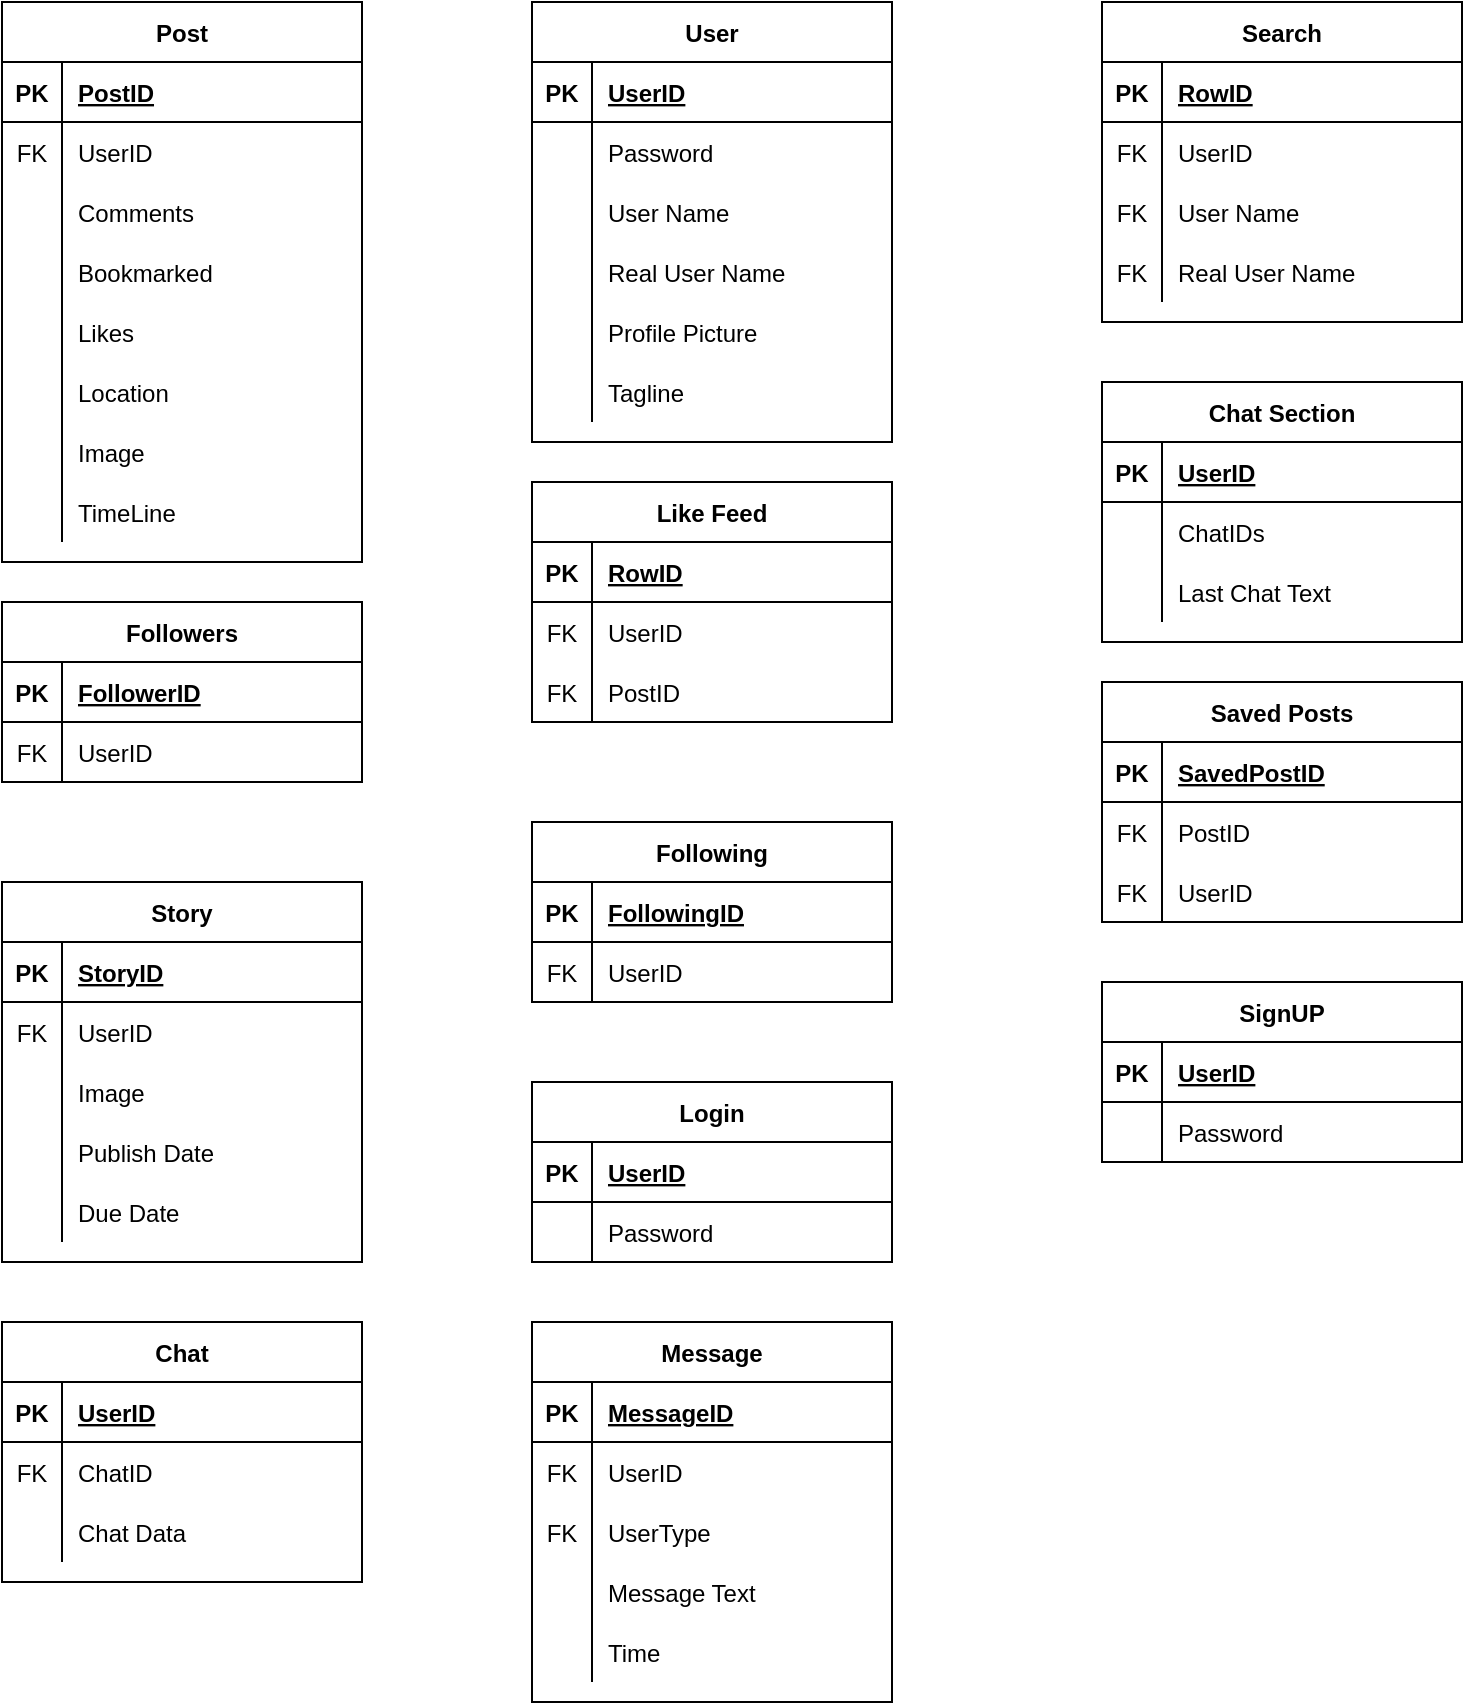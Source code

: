 <mxfile version="14.4.3" type="device" pages="2"><diagram id="R2lEEEUBdFMjLlhIrx00" name="1- Building Entities"><mxGraphModel dx="1046" dy="550" grid="1" gridSize="10" guides="1" tooltips="1" connect="1" arrows="1" fold="1" page="1" pageScale="1" pageWidth="850" pageHeight="1100" math="0" shadow="0" extFonts="Permanent Marker^https://fonts.googleapis.com/css?family=Permanent+Marker"><root><mxCell id="0"/><mxCell id="1" parent="0"/><mxCell id="IPNEhwjUmcC1Kv-jiTX3-1" value="Post" style="shape=table;startSize=30;container=1;collapsible=1;childLayout=tableLayout;fixedRows=1;rowLines=0;fontStyle=1;align=center;resizeLast=1;" parent="1" vertex="1"><mxGeometry x="70" y="30" width="180" height="280" as="geometry"/></mxCell><mxCell id="IPNEhwjUmcC1Kv-jiTX3-2" value="" style="shape=partialRectangle;collapsible=0;dropTarget=0;pointerEvents=0;fillColor=none;top=0;left=0;bottom=1;right=0;points=[[0,0.5],[1,0.5]];portConstraint=eastwest;" parent="IPNEhwjUmcC1Kv-jiTX3-1" vertex="1"><mxGeometry y="30" width="180" height="30" as="geometry"/></mxCell><mxCell id="IPNEhwjUmcC1Kv-jiTX3-3" value="PK" style="shape=partialRectangle;connectable=0;fillColor=none;top=0;left=0;bottom=0;right=0;fontStyle=1;overflow=hidden;" parent="IPNEhwjUmcC1Kv-jiTX3-2" vertex="1"><mxGeometry width="30" height="30" as="geometry"/></mxCell><mxCell id="IPNEhwjUmcC1Kv-jiTX3-4" value="PostID" style="shape=partialRectangle;connectable=0;fillColor=none;top=0;left=0;bottom=0;right=0;align=left;spacingLeft=6;fontStyle=5;overflow=hidden;" parent="IPNEhwjUmcC1Kv-jiTX3-2" vertex="1"><mxGeometry x="30" width="150" height="30" as="geometry"/></mxCell><mxCell id="IPNEhwjUmcC1Kv-jiTX3-96" value="" style="shape=partialRectangle;collapsible=0;dropTarget=0;pointerEvents=0;fillColor=none;top=0;left=0;bottom=0;right=0;points=[[0,0.5],[1,0.5]];portConstraint=eastwest;" parent="IPNEhwjUmcC1Kv-jiTX3-1" vertex="1"><mxGeometry y="60" width="180" height="30" as="geometry"/></mxCell><mxCell id="IPNEhwjUmcC1Kv-jiTX3-97" value="FK" style="shape=partialRectangle;connectable=0;fillColor=none;top=0;left=0;bottom=0;right=0;fontStyle=0;overflow=hidden;" parent="IPNEhwjUmcC1Kv-jiTX3-96" vertex="1"><mxGeometry width="30" height="30" as="geometry"/></mxCell><mxCell id="IPNEhwjUmcC1Kv-jiTX3-98" value="UserID" style="shape=partialRectangle;connectable=0;fillColor=none;top=0;left=0;bottom=0;right=0;align=left;spacingLeft=6;fontStyle=0;overflow=hidden;" parent="IPNEhwjUmcC1Kv-jiTX3-96" vertex="1"><mxGeometry x="30" width="150" height="30" as="geometry"/></mxCell><mxCell id="IPNEhwjUmcC1Kv-jiTX3-5" value="" style="shape=partialRectangle;collapsible=0;dropTarget=0;pointerEvents=0;fillColor=none;top=0;left=0;bottom=0;right=0;points=[[0,0.5],[1,0.5]];portConstraint=eastwest;" parent="IPNEhwjUmcC1Kv-jiTX3-1" vertex="1"><mxGeometry y="90" width="180" height="30" as="geometry"/></mxCell><mxCell id="IPNEhwjUmcC1Kv-jiTX3-6" value="" style="shape=partialRectangle;connectable=0;fillColor=none;top=0;left=0;bottom=0;right=0;editable=1;overflow=hidden;" parent="IPNEhwjUmcC1Kv-jiTX3-5" vertex="1"><mxGeometry width="30" height="30" as="geometry"/></mxCell><mxCell id="IPNEhwjUmcC1Kv-jiTX3-7" value="Comments" style="shape=partialRectangle;connectable=0;fillColor=none;top=0;left=0;bottom=0;right=0;align=left;spacingLeft=6;overflow=hidden;" parent="IPNEhwjUmcC1Kv-jiTX3-5" vertex="1"><mxGeometry x="30" width="150" height="30" as="geometry"/></mxCell><mxCell id="IPNEhwjUmcC1Kv-jiTX3-8" value="" style="shape=partialRectangle;collapsible=0;dropTarget=0;pointerEvents=0;fillColor=none;top=0;left=0;bottom=0;right=0;points=[[0,0.5],[1,0.5]];portConstraint=eastwest;" parent="IPNEhwjUmcC1Kv-jiTX3-1" vertex="1"><mxGeometry y="120" width="180" height="30" as="geometry"/></mxCell><mxCell id="IPNEhwjUmcC1Kv-jiTX3-9" value="" style="shape=partialRectangle;connectable=0;fillColor=none;top=0;left=0;bottom=0;right=0;editable=1;overflow=hidden;" parent="IPNEhwjUmcC1Kv-jiTX3-8" vertex="1"><mxGeometry width="30" height="30" as="geometry"/></mxCell><mxCell id="IPNEhwjUmcC1Kv-jiTX3-10" value="Bookmarked" style="shape=partialRectangle;connectable=0;fillColor=none;top=0;left=0;bottom=0;right=0;align=left;spacingLeft=6;overflow=hidden;" parent="IPNEhwjUmcC1Kv-jiTX3-8" vertex="1"><mxGeometry x="30" width="150" height="30" as="geometry"/></mxCell><mxCell id="IPNEhwjUmcC1Kv-jiTX3-11" value="" style="shape=partialRectangle;collapsible=0;dropTarget=0;pointerEvents=0;fillColor=none;top=0;left=0;bottom=0;right=0;points=[[0,0.5],[1,0.5]];portConstraint=eastwest;" parent="IPNEhwjUmcC1Kv-jiTX3-1" vertex="1"><mxGeometry y="150" width="180" height="30" as="geometry"/></mxCell><mxCell id="IPNEhwjUmcC1Kv-jiTX3-12" value="" style="shape=partialRectangle;connectable=0;fillColor=none;top=0;left=0;bottom=0;right=0;editable=1;overflow=hidden;" parent="IPNEhwjUmcC1Kv-jiTX3-11" vertex="1"><mxGeometry width="30" height="30" as="geometry"/></mxCell><mxCell id="IPNEhwjUmcC1Kv-jiTX3-13" value="Likes" style="shape=partialRectangle;connectable=0;fillColor=none;top=0;left=0;bottom=0;right=0;align=left;spacingLeft=6;overflow=hidden;" parent="IPNEhwjUmcC1Kv-jiTX3-11" vertex="1"><mxGeometry x="30" width="150" height="30" as="geometry"/></mxCell><mxCell id="IPNEhwjUmcC1Kv-jiTX3-21" value="" style="shape=partialRectangle;collapsible=0;dropTarget=0;pointerEvents=0;fillColor=none;top=0;left=0;bottom=0;right=0;points=[[0,0.5],[1,0.5]];portConstraint=eastwest;" parent="IPNEhwjUmcC1Kv-jiTX3-1" vertex="1"><mxGeometry y="180" width="180" height="30" as="geometry"/></mxCell><mxCell id="IPNEhwjUmcC1Kv-jiTX3-22" value="" style="shape=partialRectangle;connectable=0;fillColor=none;top=0;left=0;bottom=0;right=0;editable=1;overflow=hidden;" parent="IPNEhwjUmcC1Kv-jiTX3-21" vertex="1"><mxGeometry width="30" height="30" as="geometry"/></mxCell><mxCell id="IPNEhwjUmcC1Kv-jiTX3-23" value="Location" style="shape=partialRectangle;connectable=0;fillColor=none;top=0;left=0;bottom=0;right=0;align=left;spacingLeft=6;overflow=hidden;" parent="IPNEhwjUmcC1Kv-jiTX3-21" vertex="1"><mxGeometry x="30" width="150" height="30" as="geometry"/></mxCell><mxCell id="IPNEhwjUmcC1Kv-jiTX3-25" value="" style="shape=partialRectangle;collapsible=0;dropTarget=0;pointerEvents=0;fillColor=none;top=0;left=0;bottom=0;right=0;points=[[0,0.5],[1,0.5]];portConstraint=eastwest;" parent="IPNEhwjUmcC1Kv-jiTX3-1" vertex="1"><mxGeometry y="210" width="180" height="30" as="geometry"/></mxCell><mxCell id="IPNEhwjUmcC1Kv-jiTX3-26" value="" style="shape=partialRectangle;connectable=0;fillColor=none;top=0;left=0;bottom=0;right=0;editable=1;overflow=hidden;" parent="IPNEhwjUmcC1Kv-jiTX3-25" vertex="1"><mxGeometry width="30" height="30" as="geometry"/></mxCell><mxCell id="IPNEhwjUmcC1Kv-jiTX3-27" value="Image" style="shape=partialRectangle;connectable=0;fillColor=none;top=0;left=0;bottom=0;right=0;align=left;spacingLeft=6;overflow=hidden;" parent="IPNEhwjUmcC1Kv-jiTX3-25" vertex="1"><mxGeometry x="30" width="150" height="30" as="geometry"/></mxCell><mxCell id="IPNEhwjUmcC1Kv-jiTX3-71" value="" style="shape=partialRectangle;collapsible=0;dropTarget=0;pointerEvents=0;fillColor=none;top=0;left=0;bottom=0;right=0;points=[[0,0.5],[1,0.5]];portConstraint=eastwest;" parent="IPNEhwjUmcC1Kv-jiTX3-1" vertex="1"><mxGeometry y="240" width="180" height="30" as="geometry"/></mxCell><mxCell id="IPNEhwjUmcC1Kv-jiTX3-72" value="" style="shape=partialRectangle;connectable=0;fillColor=none;top=0;left=0;bottom=0;right=0;editable=1;overflow=hidden;" parent="IPNEhwjUmcC1Kv-jiTX3-71" vertex="1"><mxGeometry width="30" height="30" as="geometry"/></mxCell><mxCell id="IPNEhwjUmcC1Kv-jiTX3-73" value="TimeLine" style="shape=partialRectangle;connectable=0;fillColor=none;top=0;left=0;bottom=0;right=0;align=left;spacingLeft=6;overflow=hidden;" parent="IPNEhwjUmcC1Kv-jiTX3-71" vertex="1"><mxGeometry x="30" width="150" height="30" as="geometry"/></mxCell><mxCell id="IPNEhwjUmcC1Kv-jiTX3-28" value="User" style="shape=table;startSize=30;container=1;collapsible=1;childLayout=tableLayout;fixedRows=1;rowLines=0;fontStyle=1;align=center;resizeLast=1;" parent="1" vertex="1"><mxGeometry x="335" y="30" width="180" height="220" as="geometry"/></mxCell><mxCell id="IPNEhwjUmcC1Kv-jiTX3-29" value="" style="shape=partialRectangle;collapsible=0;dropTarget=0;pointerEvents=0;fillColor=none;top=0;left=0;bottom=1;right=0;points=[[0,0.5],[1,0.5]];portConstraint=eastwest;" parent="IPNEhwjUmcC1Kv-jiTX3-28" vertex="1"><mxGeometry y="30" width="180" height="30" as="geometry"/></mxCell><mxCell id="IPNEhwjUmcC1Kv-jiTX3-30" value="PK" style="shape=partialRectangle;connectable=0;fillColor=none;top=0;left=0;bottom=0;right=0;fontStyle=1;overflow=hidden;" parent="IPNEhwjUmcC1Kv-jiTX3-29" vertex="1"><mxGeometry width="30" height="30" as="geometry"/></mxCell><mxCell id="IPNEhwjUmcC1Kv-jiTX3-31" value="UserID" style="shape=partialRectangle;connectable=0;fillColor=none;top=0;left=0;bottom=0;right=0;align=left;spacingLeft=6;fontStyle=5;overflow=hidden;" parent="IPNEhwjUmcC1Kv-jiTX3-29" vertex="1"><mxGeometry x="30" width="150" height="30" as="geometry"/></mxCell><mxCell id="IPNEhwjUmcC1Kv-jiTX3-208" value="" style="shape=partialRectangle;collapsible=0;dropTarget=0;pointerEvents=0;fillColor=none;top=0;left=0;bottom=0;right=0;points=[[0,0.5],[1,0.5]];portConstraint=eastwest;" parent="IPNEhwjUmcC1Kv-jiTX3-28" vertex="1"><mxGeometry y="60" width="180" height="30" as="geometry"/></mxCell><mxCell id="IPNEhwjUmcC1Kv-jiTX3-209" value="" style="shape=partialRectangle;connectable=0;fillColor=none;top=0;left=0;bottom=0;right=0;editable=1;overflow=hidden;" parent="IPNEhwjUmcC1Kv-jiTX3-208" vertex="1"><mxGeometry width="30" height="30" as="geometry"/></mxCell><mxCell id="IPNEhwjUmcC1Kv-jiTX3-210" value="Password" style="shape=partialRectangle;connectable=0;fillColor=none;top=0;left=0;bottom=0;right=0;align=left;spacingLeft=6;overflow=hidden;" parent="IPNEhwjUmcC1Kv-jiTX3-208" vertex="1"><mxGeometry x="30" width="150" height="30" as="geometry"/></mxCell><mxCell id="IPNEhwjUmcC1Kv-jiTX3-32" value="" style="shape=partialRectangle;collapsible=0;dropTarget=0;pointerEvents=0;fillColor=none;top=0;left=0;bottom=0;right=0;points=[[0,0.5],[1,0.5]];portConstraint=eastwest;" parent="IPNEhwjUmcC1Kv-jiTX3-28" vertex="1"><mxGeometry y="90" width="180" height="30" as="geometry"/></mxCell><mxCell id="IPNEhwjUmcC1Kv-jiTX3-33" value="" style="shape=partialRectangle;connectable=0;fillColor=none;top=0;left=0;bottom=0;right=0;editable=1;overflow=hidden;" parent="IPNEhwjUmcC1Kv-jiTX3-32" vertex="1"><mxGeometry width="30" height="30" as="geometry"/></mxCell><mxCell id="IPNEhwjUmcC1Kv-jiTX3-34" value="User Name" style="shape=partialRectangle;connectable=0;fillColor=none;top=0;left=0;bottom=0;right=0;align=left;spacingLeft=6;overflow=hidden;" parent="IPNEhwjUmcC1Kv-jiTX3-32" vertex="1"><mxGeometry x="30" width="150" height="30" as="geometry"/></mxCell><mxCell id="IPNEhwjUmcC1Kv-jiTX3-35" value="" style="shape=partialRectangle;collapsible=0;dropTarget=0;pointerEvents=0;fillColor=none;top=0;left=0;bottom=0;right=0;points=[[0,0.5],[1,0.5]];portConstraint=eastwest;" parent="IPNEhwjUmcC1Kv-jiTX3-28" vertex="1"><mxGeometry y="120" width="180" height="30" as="geometry"/></mxCell><mxCell id="IPNEhwjUmcC1Kv-jiTX3-36" value="" style="shape=partialRectangle;connectable=0;fillColor=none;top=0;left=0;bottom=0;right=0;editable=1;overflow=hidden;" parent="IPNEhwjUmcC1Kv-jiTX3-35" vertex="1"><mxGeometry width="30" height="30" as="geometry"/></mxCell><mxCell id="IPNEhwjUmcC1Kv-jiTX3-37" value="Real User Name" style="shape=partialRectangle;connectable=0;fillColor=none;top=0;left=0;bottom=0;right=0;align=left;spacingLeft=6;overflow=hidden;" parent="IPNEhwjUmcC1Kv-jiTX3-35" vertex="1"><mxGeometry x="30" width="150" height="30" as="geometry"/></mxCell><mxCell id="IPNEhwjUmcC1Kv-jiTX3-38" value="" style="shape=partialRectangle;collapsible=0;dropTarget=0;pointerEvents=0;fillColor=none;top=0;left=0;bottom=0;right=0;points=[[0,0.5],[1,0.5]];portConstraint=eastwest;" parent="IPNEhwjUmcC1Kv-jiTX3-28" vertex="1"><mxGeometry y="150" width="180" height="30" as="geometry"/></mxCell><mxCell id="IPNEhwjUmcC1Kv-jiTX3-39" value="" style="shape=partialRectangle;connectable=0;fillColor=none;top=0;left=0;bottom=0;right=0;editable=1;overflow=hidden;" parent="IPNEhwjUmcC1Kv-jiTX3-38" vertex="1"><mxGeometry width="30" height="30" as="geometry"/></mxCell><mxCell id="IPNEhwjUmcC1Kv-jiTX3-40" value="Profile Picture" style="shape=partialRectangle;connectable=0;fillColor=none;top=0;left=0;bottom=0;right=0;align=left;spacingLeft=6;overflow=hidden;" parent="IPNEhwjUmcC1Kv-jiTX3-38" vertex="1"><mxGeometry x="30" width="150" height="30" as="geometry"/></mxCell><mxCell id="IPNEhwjUmcC1Kv-jiTX3-42" value="" style="shape=partialRectangle;collapsible=0;dropTarget=0;pointerEvents=0;fillColor=none;top=0;left=0;bottom=0;right=0;points=[[0,0.5],[1,0.5]];portConstraint=eastwest;" parent="IPNEhwjUmcC1Kv-jiTX3-28" vertex="1"><mxGeometry y="180" width="180" height="30" as="geometry"/></mxCell><mxCell id="IPNEhwjUmcC1Kv-jiTX3-43" value="" style="shape=partialRectangle;connectable=0;fillColor=none;top=0;left=0;bottom=0;right=0;editable=1;overflow=hidden;" parent="IPNEhwjUmcC1Kv-jiTX3-42" vertex="1"><mxGeometry width="30" height="30" as="geometry"/></mxCell><mxCell id="IPNEhwjUmcC1Kv-jiTX3-44" value="Tagline" style="shape=partialRectangle;connectable=0;fillColor=none;top=0;left=0;bottom=0;right=0;align=left;spacingLeft=6;overflow=hidden;" parent="IPNEhwjUmcC1Kv-jiTX3-42" vertex="1"><mxGeometry x="30" width="150" height="30" as="geometry"/></mxCell><mxCell id="IPNEhwjUmcC1Kv-jiTX3-49" value="Followers" style="shape=table;startSize=30;container=1;collapsible=1;childLayout=tableLayout;fixedRows=1;rowLines=0;fontStyle=1;align=center;resizeLast=1;" parent="1" vertex="1"><mxGeometry x="70" y="330" width="180" height="90" as="geometry"/></mxCell><mxCell id="IPNEhwjUmcC1Kv-jiTX3-50" value="" style="shape=partialRectangle;collapsible=0;dropTarget=0;pointerEvents=0;fillColor=none;top=0;left=0;bottom=1;right=0;points=[[0,0.5],[1,0.5]];portConstraint=eastwest;" parent="IPNEhwjUmcC1Kv-jiTX3-49" vertex="1"><mxGeometry y="30" width="180" height="30" as="geometry"/></mxCell><mxCell id="IPNEhwjUmcC1Kv-jiTX3-51" value="PK" style="shape=partialRectangle;connectable=0;fillColor=none;top=0;left=0;bottom=0;right=0;fontStyle=1;overflow=hidden;" parent="IPNEhwjUmcC1Kv-jiTX3-50" vertex="1"><mxGeometry width="30" height="30" as="geometry"/></mxCell><mxCell id="IPNEhwjUmcC1Kv-jiTX3-52" value="FollowerID" style="shape=partialRectangle;connectable=0;fillColor=none;top=0;left=0;bottom=0;right=0;align=left;spacingLeft=6;fontStyle=5;overflow=hidden;" parent="IPNEhwjUmcC1Kv-jiTX3-50" vertex="1"><mxGeometry x="30" width="150" height="30" as="geometry"/></mxCell><mxCell id="T1mKERWmblQ1p-W4TZUo-47" value="" style="shape=partialRectangle;collapsible=0;dropTarget=0;pointerEvents=0;fillColor=none;top=0;left=0;bottom=0;right=0;points=[[0,0.5],[1,0.5]];portConstraint=eastwest;" parent="IPNEhwjUmcC1Kv-jiTX3-49" vertex="1"><mxGeometry y="60" width="180" height="30" as="geometry"/></mxCell><mxCell id="T1mKERWmblQ1p-W4TZUo-48" value="FK" style="shape=partialRectangle;connectable=0;fillColor=none;top=0;left=0;bottom=0;right=0;fontStyle=0;overflow=hidden;" parent="T1mKERWmblQ1p-W4TZUo-47" vertex="1"><mxGeometry width="30" height="30" as="geometry"/></mxCell><mxCell id="T1mKERWmblQ1p-W4TZUo-49" value="UserID" style="shape=partialRectangle;connectable=0;fillColor=none;top=0;left=0;bottom=0;right=0;align=left;spacingLeft=6;fontStyle=0;overflow=hidden;" parent="T1mKERWmblQ1p-W4TZUo-47" vertex="1"><mxGeometry x="30" width="150" height="30" as="geometry"/></mxCell><mxCell id="IPNEhwjUmcC1Kv-jiTX3-63" value="Like Feed" style="shape=table;startSize=30;container=1;collapsible=1;childLayout=tableLayout;fixedRows=1;rowLines=0;fontStyle=1;align=center;resizeLast=1;" parent="1" vertex="1"><mxGeometry x="335" y="270" width="180" height="120" as="geometry"/></mxCell><mxCell id="IPNEhwjUmcC1Kv-jiTX3-64" value="" style="shape=partialRectangle;collapsible=0;dropTarget=0;pointerEvents=0;fillColor=none;top=0;left=0;bottom=1;right=0;points=[[0,0.5],[1,0.5]];portConstraint=eastwest;" parent="IPNEhwjUmcC1Kv-jiTX3-63" vertex="1"><mxGeometry y="30" width="180" height="30" as="geometry"/></mxCell><mxCell id="IPNEhwjUmcC1Kv-jiTX3-65" value="PK" style="shape=partialRectangle;connectable=0;fillColor=none;top=0;left=0;bottom=0;right=0;fontStyle=1;overflow=hidden;" parent="IPNEhwjUmcC1Kv-jiTX3-64" vertex="1"><mxGeometry width="30" height="30" as="geometry"/></mxCell><mxCell id="IPNEhwjUmcC1Kv-jiTX3-66" value="RowID" style="shape=partialRectangle;connectable=0;fillColor=none;top=0;left=0;bottom=0;right=0;align=left;spacingLeft=6;fontStyle=5;overflow=hidden;" parent="IPNEhwjUmcC1Kv-jiTX3-64" vertex="1"><mxGeometry x="30" width="150" height="30" as="geometry"/></mxCell><mxCell id="T1mKERWmblQ1p-W4TZUo-54" value="" style="shape=partialRectangle;collapsible=0;dropTarget=0;pointerEvents=0;fillColor=none;top=0;left=0;bottom=0;right=0;points=[[0,0.5],[1,0.5]];portConstraint=eastwest;" parent="IPNEhwjUmcC1Kv-jiTX3-63" vertex="1"><mxGeometry y="60" width="180" height="30" as="geometry"/></mxCell><mxCell id="T1mKERWmblQ1p-W4TZUo-55" value="FK" style="shape=partialRectangle;connectable=0;fillColor=none;top=0;left=0;bottom=0;right=0;fontStyle=0;overflow=hidden;" parent="T1mKERWmblQ1p-W4TZUo-54" vertex="1"><mxGeometry width="30" height="30" as="geometry"/></mxCell><mxCell id="T1mKERWmblQ1p-W4TZUo-56" value="UserID" style="shape=partialRectangle;connectable=0;fillColor=none;top=0;left=0;bottom=0;right=0;align=left;spacingLeft=6;fontStyle=0;overflow=hidden;" parent="T1mKERWmblQ1p-W4TZUo-54" vertex="1"><mxGeometry x="30" width="150" height="30" as="geometry"/></mxCell><mxCell id="IPNEhwjUmcC1Kv-jiTX3-99" value="" style="shape=partialRectangle;collapsible=0;dropTarget=0;pointerEvents=0;fillColor=none;top=0;left=0;bottom=0;right=0;points=[[0,0.5],[1,0.5]];portConstraint=eastwest;" parent="IPNEhwjUmcC1Kv-jiTX3-63" vertex="1"><mxGeometry y="90" width="180" height="30" as="geometry"/></mxCell><mxCell id="IPNEhwjUmcC1Kv-jiTX3-100" value="FK" style="shape=partialRectangle;connectable=0;fillColor=none;top=0;left=0;bottom=0;right=0;fontStyle=0;overflow=hidden;" parent="IPNEhwjUmcC1Kv-jiTX3-99" vertex="1"><mxGeometry width="30" height="30" as="geometry"/></mxCell><mxCell id="IPNEhwjUmcC1Kv-jiTX3-101" value="PostID" style="shape=partialRectangle;connectable=0;fillColor=none;top=0;left=0;bottom=0;right=0;align=left;spacingLeft=6;fontStyle=0;overflow=hidden;" parent="IPNEhwjUmcC1Kv-jiTX3-99" vertex="1"><mxGeometry x="30" width="150" height="30" as="geometry"/></mxCell><mxCell id="IPNEhwjUmcC1Kv-jiTX3-102" value="Search" style="shape=table;startSize=30;container=1;collapsible=1;childLayout=tableLayout;fixedRows=1;rowLines=0;fontStyle=1;align=center;resizeLast=1;" parent="1" vertex="1"><mxGeometry x="620" y="30" width="180" height="160" as="geometry"/></mxCell><mxCell id="IPNEhwjUmcC1Kv-jiTX3-103" value="" style="shape=partialRectangle;collapsible=0;dropTarget=0;pointerEvents=0;fillColor=none;top=0;left=0;bottom=1;right=0;points=[[0,0.5],[1,0.5]];portConstraint=eastwest;" parent="IPNEhwjUmcC1Kv-jiTX3-102" vertex="1"><mxGeometry y="30" width="180" height="30" as="geometry"/></mxCell><mxCell id="IPNEhwjUmcC1Kv-jiTX3-104" value="PK" style="shape=partialRectangle;connectable=0;fillColor=none;top=0;left=0;bottom=0;right=0;fontStyle=1;overflow=hidden;" parent="IPNEhwjUmcC1Kv-jiTX3-103" vertex="1"><mxGeometry width="30" height="30" as="geometry"/></mxCell><mxCell id="IPNEhwjUmcC1Kv-jiTX3-105" value="RowID" style="shape=partialRectangle;connectable=0;fillColor=none;top=0;left=0;bottom=0;right=0;align=left;spacingLeft=6;fontStyle=5;overflow=hidden;" parent="IPNEhwjUmcC1Kv-jiTX3-103" vertex="1"><mxGeometry x="30" width="150" height="30" as="geometry"/></mxCell><mxCell id="IPNEhwjUmcC1Kv-jiTX3-132" value="" style="shape=partialRectangle;collapsible=0;dropTarget=0;pointerEvents=0;fillColor=none;top=0;left=0;bottom=0;right=0;points=[[0,0.5],[1,0.5]];portConstraint=eastwest;" parent="IPNEhwjUmcC1Kv-jiTX3-102" vertex="1"><mxGeometry y="60" width="180" height="30" as="geometry"/></mxCell><mxCell id="IPNEhwjUmcC1Kv-jiTX3-133" value="FK" style="shape=partialRectangle;connectable=0;fillColor=none;top=0;left=0;bottom=0;right=0;fontStyle=0;overflow=hidden;" parent="IPNEhwjUmcC1Kv-jiTX3-132" vertex="1"><mxGeometry width="30" height="30" as="geometry"/></mxCell><mxCell id="IPNEhwjUmcC1Kv-jiTX3-134" value="UserID" style="shape=partialRectangle;connectable=0;fillColor=none;top=0;left=0;bottom=0;right=0;align=left;spacingLeft=6;fontStyle=0;overflow=hidden;" parent="IPNEhwjUmcC1Kv-jiTX3-132" vertex="1"><mxGeometry x="30" width="150" height="30" as="geometry"/></mxCell><mxCell id="IPNEhwjUmcC1Kv-jiTX3-106" value="" style="shape=partialRectangle;collapsible=0;dropTarget=0;pointerEvents=0;fillColor=none;top=0;left=0;bottom=0;right=0;points=[[0,0.5],[1,0.5]];portConstraint=eastwest;" parent="IPNEhwjUmcC1Kv-jiTX3-102" vertex="1"><mxGeometry y="90" width="180" height="30" as="geometry"/></mxCell><mxCell id="IPNEhwjUmcC1Kv-jiTX3-107" value="FK" style="shape=partialRectangle;connectable=0;fillColor=none;top=0;left=0;bottom=0;right=0;editable=1;overflow=hidden;" parent="IPNEhwjUmcC1Kv-jiTX3-106" vertex="1"><mxGeometry width="30" height="30" as="geometry"/></mxCell><mxCell id="IPNEhwjUmcC1Kv-jiTX3-108" value="User Name" style="shape=partialRectangle;connectable=0;fillColor=none;top=0;left=0;bottom=0;right=0;align=left;spacingLeft=6;overflow=hidden;" parent="IPNEhwjUmcC1Kv-jiTX3-106" vertex="1"><mxGeometry x="30" width="150" height="30" as="geometry"/></mxCell><mxCell id="IPNEhwjUmcC1Kv-jiTX3-115" value="" style="shape=partialRectangle;collapsible=0;dropTarget=0;pointerEvents=0;fillColor=none;top=0;left=0;bottom=0;right=0;points=[[0,0.5],[1,0.5]];portConstraint=eastwest;" parent="IPNEhwjUmcC1Kv-jiTX3-102" vertex="1"><mxGeometry y="120" width="180" height="30" as="geometry"/></mxCell><mxCell id="IPNEhwjUmcC1Kv-jiTX3-116" value="FK" style="shape=partialRectangle;connectable=0;fillColor=none;top=0;left=0;bottom=0;right=0;fontStyle=0;overflow=hidden;" parent="IPNEhwjUmcC1Kv-jiTX3-115" vertex="1"><mxGeometry width="30" height="30" as="geometry"/></mxCell><mxCell id="IPNEhwjUmcC1Kv-jiTX3-117" value="Real User Name" style="shape=partialRectangle;connectable=0;fillColor=none;top=0;left=0;bottom=0;right=0;align=left;spacingLeft=6;fontStyle=0;overflow=hidden;" parent="IPNEhwjUmcC1Kv-jiTX3-115" vertex="1"><mxGeometry x="30" width="150" height="30" as="geometry"/></mxCell><mxCell id="IPNEhwjUmcC1Kv-jiTX3-135" value="Chat Section" style="shape=table;startSize=30;container=1;collapsible=1;childLayout=tableLayout;fixedRows=1;rowLines=0;fontStyle=1;align=center;resizeLast=1;" parent="1" vertex="1"><mxGeometry x="620" y="220" width="180" height="130" as="geometry"/></mxCell><mxCell id="IPNEhwjUmcC1Kv-jiTX3-136" value="" style="shape=partialRectangle;collapsible=0;dropTarget=0;pointerEvents=0;fillColor=none;top=0;left=0;bottom=1;right=0;points=[[0,0.5],[1,0.5]];portConstraint=eastwest;" parent="IPNEhwjUmcC1Kv-jiTX3-135" vertex="1"><mxGeometry y="30" width="180" height="30" as="geometry"/></mxCell><mxCell id="IPNEhwjUmcC1Kv-jiTX3-137" value="PK" style="shape=partialRectangle;connectable=0;fillColor=none;top=0;left=0;bottom=0;right=0;fontStyle=1;overflow=hidden;" parent="IPNEhwjUmcC1Kv-jiTX3-136" vertex="1"><mxGeometry width="30" height="30" as="geometry"/></mxCell><mxCell id="IPNEhwjUmcC1Kv-jiTX3-138" value="UserID" style="shape=partialRectangle;connectable=0;fillColor=none;top=0;left=0;bottom=0;right=0;align=left;spacingLeft=6;fontStyle=5;overflow=hidden;" parent="IPNEhwjUmcC1Kv-jiTX3-136" vertex="1"><mxGeometry x="30" width="150" height="30" as="geometry"/></mxCell><mxCell id="IPNEhwjUmcC1Kv-jiTX3-139" value="" style="shape=partialRectangle;collapsible=0;dropTarget=0;pointerEvents=0;fillColor=none;top=0;left=0;bottom=0;right=0;points=[[0,0.5],[1,0.5]];portConstraint=eastwest;" parent="IPNEhwjUmcC1Kv-jiTX3-135" vertex="1"><mxGeometry y="60" width="180" height="30" as="geometry"/></mxCell><mxCell id="IPNEhwjUmcC1Kv-jiTX3-140" value="" style="shape=partialRectangle;connectable=0;fillColor=none;top=0;left=0;bottom=0;right=0;editable=1;overflow=hidden;" parent="IPNEhwjUmcC1Kv-jiTX3-139" vertex="1"><mxGeometry width="30" height="30" as="geometry"/></mxCell><mxCell id="IPNEhwjUmcC1Kv-jiTX3-141" value="ChatIDs" style="shape=partialRectangle;connectable=0;fillColor=none;top=0;left=0;bottom=0;right=0;align=left;spacingLeft=6;overflow=hidden;" parent="IPNEhwjUmcC1Kv-jiTX3-139" vertex="1"><mxGeometry x="30" width="150" height="30" as="geometry"/></mxCell><mxCell id="IPNEhwjUmcC1Kv-jiTX3-142" value="" style="shape=partialRectangle;collapsible=0;dropTarget=0;pointerEvents=0;fillColor=none;top=0;left=0;bottom=0;right=0;points=[[0,0.5],[1,0.5]];portConstraint=eastwest;" parent="IPNEhwjUmcC1Kv-jiTX3-135" vertex="1"><mxGeometry y="90" width="180" height="30" as="geometry"/></mxCell><mxCell id="IPNEhwjUmcC1Kv-jiTX3-143" value="" style="shape=partialRectangle;connectable=0;fillColor=none;top=0;left=0;bottom=0;right=0;editable=1;overflow=hidden;" parent="IPNEhwjUmcC1Kv-jiTX3-142" vertex="1"><mxGeometry width="30" height="30" as="geometry"/></mxCell><mxCell id="IPNEhwjUmcC1Kv-jiTX3-144" value="Last Chat Text" style="shape=partialRectangle;connectable=0;fillColor=none;top=0;left=0;bottom=0;right=0;align=left;spacingLeft=6;overflow=hidden;" parent="IPNEhwjUmcC1Kv-jiTX3-142" vertex="1"><mxGeometry x="30" width="150" height="30" as="geometry"/></mxCell><mxCell id="IPNEhwjUmcC1Kv-jiTX3-148" value="Saved Posts" style="shape=table;startSize=30;container=1;collapsible=1;childLayout=tableLayout;fixedRows=1;rowLines=0;fontStyle=1;align=center;resizeLast=1;" parent="1" vertex="1"><mxGeometry x="620" y="370" width="180" height="120" as="geometry"/></mxCell><mxCell id="IPNEhwjUmcC1Kv-jiTX3-149" value="" style="shape=partialRectangle;collapsible=0;dropTarget=0;pointerEvents=0;fillColor=none;top=0;left=0;bottom=1;right=0;points=[[0,0.5],[1,0.5]];portConstraint=eastwest;" parent="IPNEhwjUmcC1Kv-jiTX3-148" vertex="1"><mxGeometry y="30" width="180" height="30" as="geometry"/></mxCell><mxCell id="IPNEhwjUmcC1Kv-jiTX3-150" value="PK" style="shape=partialRectangle;connectable=0;fillColor=none;top=0;left=0;bottom=0;right=0;fontStyle=1;overflow=hidden;" parent="IPNEhwjUmcC1Kv-jiTX3-149" vertex="1"><mxGeometry width="30" height="30" as="geometry"/></mxCell><mxCell id="IPNEhwjUmcC1Kv-jiTX3-151" value="SavedPostID" style="shape=partialRectangle;connectable=0;fillColor=none;top=0;left=0;bottom=0;right=0;align=left;spacingLeft=6;fontStyle=5;overflow=hidden;" parent="IPNEhwjUmcC1Kv-jiTX3-149" vertex="1"><mxGeometry x="30" width="150" height="30" as="geometry"/></mxCell><mxCell id="IPNEhwjUmcC1Kv-jiTX3-162" value="" style="shape=partialRectangle;collapsible=0;dropTarget=0;pointerEvents=0;fillColor=none;top=0;left=0;bottom=0;right=0;points=[[0,0.5],[1,0.5]];portConstraint=eastwest;" parent="IPNEhwjUmcC1Kv-jiTX3-148" vertex="1"><mxGeometry y="60" width="180" height="30" as="geometry"/></mxCell><mxCell id="IPNEhwjUmcC1Kv-jiTX3-163" value="FK" style="shape=partialRectangle;connectable=0;fillColor=none;top=0;left=0;bottom=0;right=0;fontStyle=0;overflow=hidden;" parent="IPNEhwjUmcC1Kv-jiTX3-162" vertex="1"><mxGeometry width="30" height="30" as="geometry"/></mxCell><mxCell id="IPNEhwjUmcC1Kv-jiTX3-164" value="PostID" style="shape=partialRectangle;connectable=0;fillColor=none;top=0;left=0;bottom=0;right=0;align=left;spacingLeft=6;fontStyle=0;overflow=hidden;" parent="IPNEhwjUmcC1Kv-jiTX3-162" vertex="1"><mxGeometry x="30" width="150" height="30" as="geometry"/></mxCell><mxCell id="IPNEhwjUmcC1Kv-jiTX3-166" value="" style="shape=partialRectangle;collapsible=0;dropTarget=0;pointerEvents=0;fillColor=none;top=0;left=0;bottom=0;right=0;points=[[0,0.5],[1,0.5]];portConstraint=eastwest;" parent="IPNEhwjUmcC1Kv-jiTX3-148" vertex="1"><mxGeometry y="90" width="180" height="30" as="geometry"/></mxCell><mxCell id="IPNEhwjUmcC1Kv-jiTX3-167" value="FK" style="shape=partialRectangle;connectable=0;fillColor=none;top=0;left=0;bottom=0;right=0;fontStyle=0;overflow=hidden;" parent="IPNEhwjUmcC1Kv-jiTX3-166" vertex="1"><mxGeometry width="30" height="30" as="geometry"/></mxCell><mxCell id="IPNEhwjUmcC1Kv-jiTX3-168" value="UserID" style="shape=partialRectangle;connectable=0;fillColor=none;top=0;left=0;bottom=0;right=0;align=left;spacingLeft=6;fontStyle=0;overflow=hidden;" parent="IPNEhwjUmcC1Kv-jiTX3-166" vertex="1"><mxGeometry x="30" width="150" height="30" as="geometry"/></mxCell><mxCell id="IPNEhwjUmcC1Kv-jiTX3-169" value="Story" style="shape=table;startSize=30;container=1;collapsible=1;childLayout=tableLayout;fixedRows=1;rowLines=0;fontStyle=1;align=center;resizeLast=1;" parent="1" vertex="1"><mxGeometry x="70" y="470" width="180" height="190" as="geometry"/></mxCell><mxCell id="IPNEhwjUmcC1Kv-jiTX3-170" value="" style="shape=partialRectangle;collapsible=0;dropTarget=0;pointerEvents=0;fillColor=none;top=0;left=0;bottom=1;right=0;points=[[0,0.5],[1,0.5]];portConstraint=eastwest;" parent="IPNEhwjUmcC1Kv-jiTX3-169" vertex="1"><mxGeometry y="30" width="180" height="30" as="geometry"/></mxCell><mxCell id="IPNEhwjUmcC1Kv-jiTX3-171" value="PK" style="shape=partialRectangle;connectable=0;fillColor=none;top=0;left=0;bottom=0;right=0;fontStyle=1;overflow=hidden;" parent="IPNEhwjUmcC1Kv-jiTX3-170" vertex="1"><mxGeometry width="30" height="30" as="geometry"/></mxCell><mxCell id="IPNEhwjUmcC1Kv-jiTX3-172" value="StoryID" style="shape=partialRectangle;connectable=0;fillColor=none;top=0;left=0;bottom=0;right=0;align=left;spacingLeft=6;fontStyle=5;overflow=hidden;" parent="IPNEhwjUmcC1Kv-jiTX3-170" vertex="1"><mxGeometry x="30" width="150" height="30" as="geometry"/></mxCell><mxCell id="IPNEhwjUmcC1Kv-jiTX3-173" value="" style="shape=partialRectangle;collapsible=0;dropTarget=0;pointerEvents=0;fillColor=none;top=0;left=0;bottom=0;right=0;points=[[0,0.5],[1,0.5]];portConstraint=eastwest;" parent="IPNEhwjUmcC1Kv-jiTX3-169" vertex="1"><mxGeometry y="60" width="180" height="30" as="geometry"/></mxCell><mxCell id="IPNEhwjUmcC1Kv-jiTX3-174" value="FK" style="shape=partialRectangle;connectable=0;fillColor=none;top=0;left=0;bottom=0;right=0;editable=1;overflow=hidden;" parent="IPNEhwjUmcC1Kv-jiTX3-173" vertex="1"><mxGeometry width="30" height="30" as="geometry"/></mxCell><mxCell id="IPNEhwjUmcC1Kv-jiTX3-175" value="UserID" style="shape=partialRectangle;connectable=0;fillColor=none;top=0;left=0;bottom=0;right=0;align=left;spacingLeft=6;overflow=hidden;" parent="IPNEhwjUmcC1Kv-jiTX3-173" vertex="1"><mxGeometry x="30" width="150" height="30" as="geometry"/></mxCell><mxCell id="IPNEhwjUmcC1Kv-jiTX3-176" value="" style="shape=partialRectangle;collapsible=0;dropTarget=0;pointerEvents=0;fillColor=none;top=0;left=0;bottom=0;right=0;points=[[0,0.5],[1,0.5]];portConstraint=eastwest;" parent="IPNEhwjUmcC1Kv-jiTX3-169" vertex="1"><mxGeometry y="90" width="180" height="30" as="geometry"/></mxCell><mxCell id="IPNEhwjUmcC1Kv-jiTX3-177" value="" style="shape=partialRectangle;connectable=0;fillColor=none;top=0;left=0;bottom=0;right=0;editable=1;overflow=hidden;" parent="IPNEhwjUmcC1Kv-jiTX3-176" vertex="1"><mxGeometry width="30" height="30" as="geometry"/></mxCell><mxCell id="IPNEhwjUmcC1Kv-jiTX3-178" value="Image" style="shape=partialRectangle;connectable=0;fillColor=none;top=0;left=0;bottom=0;right=0;align=left;spacingLeft=6;overflow=hidden;" parent="IPNEhwjUmcC1Kv-jiTX3-176" vertex="1"><mxGeometry x="30" width="150" height="30" as="geometry"/></mxCell><mxCell id="IPNEhwjUmcC1Kv-jiTX3-179" value="" style="shape=partialRectangle;collapsible=0;dropTarget=0;pointerEvents=0;fillColor=none;top=0;left=0;bottom=0;right=0;points=[[0,0.5],[1,0.5]];portConstraint=eastwest;" parent="IPNEhwjUmcC1Kv-jiTX3-169" vertex="1"><mxGeometry y="120" width="180" height="30" as="geometry"/></mxCell><mxCell id="IPNEhwjUmcC1Kv-jiTX3-180" value="" style="shape=partialRectangle;connectable=0;fillColor=none;top=0;left=0;bottom=0;right=0;editable=1;overflow=hidden;" parent="IPNEhwjUmcC1Kv-jiTX3-179" vertex="1"><mxGeometry width="30" height="30" as="geometry"/></mxCell><mxCell id="IPNEhwjUmcC1Kv-jiTX3-181" value="Publish Date" style="shape=partialRectangle;connectable=0;fillColor=none;top=0;left=0;bottom=0;right=0;align=left;spacingLeft=6;overflow=hidden;" parent="IPNEhwjUmcC1Kv-jiTX3-179" vertex="1"><mxGeometry x="30" width="150" height="30" as="geometry"/></mxCell><mxCell id="IPNEhwjUmcC1Kv-jiTX3-183" value="" style="shape=partialRectangle;collapsible=0;dropTarget=0;pointerEvents=0;fillColor=none;top=0;left=0;bottom=0;right=0;points=[[0,0.5],[1,0.5]];portConstraint=eastwest;" parent="IPNEhwjUmcC1Kv-jiTX3-169" vertex="1"><mxGeometry y="150" width="180" height="30" as="geometry"/></mxCell><mxCell id="IPNEhwjUmcC1Kv-jiTX3-184" value="" style="shape=partialRectangle;connectable=0;fillColor=none;top=0;left=0;bottom=0;right=0;editable=1;overflow=hidden;" parent="IPNEhwjUmcC1Kv-jiTX3-183" vertex="1"><mxGeometry width="30" height="30" as="geometry"/></mxCell><mxCell id="IPNEhwjUmcC1Kv-jiTX3-185" value="Due Date" style="shape=partialRectangle;connectable=0;fillColor=none;top=0;left=0;bottom=0;right=0;align=left;spacingLeft=6;overflow=hidden;" parent="IPNEhwjUmcC1Kv-jiTX3-183" vertex="1"><mxGeometry x="30" width="150" height="30" as="geometry"/></mxCell><mxCell id="IPNEhwjUmcC1Kv-jiTX3-186" value="Following" style="shape=table;startSize=30;container=1;collapsible=1;childLayout=tableLayout;fixedRows=1;rowLines=0;fontStyle=1;align=center;resizeLast=1;" parent="1" vertex="1"><mxGeometry x="335" y="440" width="180" height="90" as="geometry"/></mxCell><mxCell id="IPNEhwjUmcC1Kv-jiTX3-187" value="" style="shape=partialRectangle;collapsible=0;dropTarget=0;pointerEvents=0;fillColor=none;top=0;left=0;bottom=1;right=0;points=[[0,0.5],[1,0.5]];portConstraint=eastwest;" parent="IPNEhwjUmcC1Kv-jiTX3-186" vertex="1"><mxGeometry y="30" width="180" height="30" as="geometry"/></mxCell><mxCell id="IPNEhwjUmcC1Kv-jiTX3-188" value="PK" style="shape=partialRectangle;connectable=0;fillColor=none;top=0;left=0;bottom=0;right=0;fontStyle=1;overflow=hidden;" parent="IPNEhwjUmcC1Kv-jiTX3-187" vertex="1"><mxGeometry width="30" height="30" as="geometry"/></mxCell><mxCell id="IPNEhwjUmcC1Kv-jiTX3-189" value="FollowingID" style="shape=partialRectangle;connectable=0;fillColor=none;top=0;left=0;bottom=0;right=0;align=left;spacingLeft=6;fontStyle=5;overflow=hidden;" parent="IPNEhwjUmcC1Kv-jiTX3-187" vertex="1"><mxGeometry x="30" width="150" height="30" as="geometry"/></mxCell><mxCell id="IPNEhwjUmcC1Kv-jiTX3-190" value="" style="shape=partialRectangle;collapsible=0;dropTarget=0;pointerEvents=0;fillColor=none;top=0;left=0;bottom=0;right=0;points=[[0,0.5],[1,0.5]];portConstraint=eastwest;" parent="IPNEhwjUmcC1Kv-jiTX3-186" vertex="1"><mxGeometry y="60" width="180" height="30" as="geometry"/></mxCell><mxCell id="IPNEhwjUmcC1Kv-jiTX3-191" value="FK" style="shape=partialRectangle;connectable=0;fillColor=none;top=0;left=0;bottom=0;right=0;editable=1;overflow=hidden;" parent="IPNEhwjUmcC1Kv-jiTX3-190" vertex="1"><mxGeometry width="30" height="30" as="geometry"/></mxCell><mxCell id="IPNEhwjUmcC1Kv-jiTX3-192" value="UserID" style="shape=partialRectangle;connectable=0;fillColor=none;top=0;left=0;bottom=0;right=0;align=left;spacingLeft=6;overflow=hidden;" parent="IPNEhwjUmcC1Kv-jiTX3-190" vertex="1"><mxGeometry x="30" width="150" height="30" as="geometry"/></mxCell><mxCell id="IPNEhwjUmcC1Kv-jiTX3-200" value="SignUP" style="shape=table;startSize=30;container=1;collapsible=1;childLayout=tableLayout;fixedRows=1;rowLines=0;fontStyle=1;align=center;resizeLast=1;" parent="1" vertex="1"><mxGeometry x="620" y="520" width="180" height="90" as="geometry"/></mxCell><mxCell id="IPNEhwjUmcC1Kv-jiTX3-201" value="" style="shape=partialRectangle;collapsible=0;dropTarget=0;pointerEvents=0;fillColor=none;top=0;left=0;bottom=1;right=0;points=[[0,0.5],[1,0.5]];portConstraint=eastwest;" parent="IPNEhwjUmcC1Kv-jiTX3-200" vertex="1"><mxGeometry y="30" width="180" height="30" as="geometry"/></mxCell><mxCell id="IPNEhwjUmcC1Kv-jiTX3-202" value="PK" style="shape=partialRectangle;connectable=0;fillColor=none;top=0;left=0;bottom=0;right=0;fontStyle=1;overflow=hidden;" parent="IPNEhwjUmcC1Kv-jiTX3-201" vertex="1"><mxGeometry width="30" height="30" as="geometry"/></mxCell><mxCell id="IPNEhwjUmcC1Kv-jiTX3-203" value="UserID" style="shape=partialRectangle;connectable=0;fillColor=none;top=0;left=0;bottom=0;right=0;align=left;spacingLeft=6;fontStyle=5;overflow=hidden;" parent="IPNEhwjUmcC1Kv-jiTX3-201" vertex="1"><mxGeometry x="30" width="150" height="30" as="geometry"/></mxCell><mxCell id="IPNEhwjUmcC1Kv-jiTX3-204" value="" style="shape=partialRectangle;collapsible=0;dropTarget=0;pointerEvents=0;fillColor=none;top=0;left=0;bottom=0;right=0;points=[[0,0.5],[1,0.5]];portConstraint=eastwest;" parent="IPNEhwjUmcC1Kv-jiTX3-200" vertex="1"><mxGeometry y="60" width="180" height="30" as="geometry"/></mxCell><mxCell id="IPNEhwjUmcC1Kv-jiTX3-205" value="" style="shape=partialRectangle;connectable=0;fillColor=none;top=0;left=0;bottom=0;right=0;editable=1;overflow=hidden;" parent="IPNEhwjUmcC1Kv-jiTX3-204" vertex="1"><mxGeometry width="30" height="30" as="geometry"/></mxCell><mxCell id="IPNEhwjUmcC1Kv-jiTX3-206" value="Password" style="shape=partialRectangle;connectable=0;fillColor=none;top=0;left=0;bottom=0;right=0;align=left;spacingLeft=6;overflow=hidden;" parent="IPNEhwjUmcC1Kv-jiTX3-204" vertex="1"><mxGeometry x="30" width="150" height="30" as="geometry"/></mxCell><mxCell id="IPNEhwjUmcC1Kv-jiTX3-211" value="Login" style="shape=table;startSize=30;container=1;collapsible=1;childLayout=tableLayout;fixedRows=1;rowLines=0;fontStyle=1;align=center;resizeLast=1;" parent="1" vertex="1"><mxGeometry x="335" y="570" width="180" height="90" as="geometry"/></mxCell><mxCell id="IPNEhwjUmcC1Kv-jiTX3-212" value="" style="shape=partialRectangle;collapsible=0;dropTarget=0;pointerEvents=0;fillColor=none;top=0;left=0;bottom=1;right=0;points=[[0,0.5],[1,0.5]];portConstraint=eastwest;" parent="IPNEhwjUmcC1Kv-jiTX3-211" vertex="1"><mxGeometry y="30" width="180" height="30" as="geometry"/></mxCell><mxCell id="IPNEhwjUmcC1Kv-jiTX3-213" value="PK" style="shape=partialRectangle;connectable=0;fillColor=none;top=0;left=0;bottom=0;right=0;fontStyle=1;overflow=hidden;" parent="IPNEhwjUmcC1Kv-jiTX3-212" vertex="1"><mxGeometry width="30" height="30" as="geometry"/></mxCell><mxCell id="IPNEhwjUmcC1Kv-jiTX3-214" value="UserID" style="shape=partialRectangle;connectable=0;fillColor=none;top=0;left=0;bottom=0;right=0;align=left;spacingLeft=6;fontStyle=5;overflow=hidden;" parent="IPNEhwjUmcC1Kv-jiTX3-212" vertex="1"><mxGeometry x="30" width="150" height="30" as="geometry"/></mxCell><mxCell id="IPNEhwjUmcC1Kv-jiTX3-215" value="" style="shape=partialRectangle;collapsible=0;dropTarget=0;pointerEvents=0;fillColor=none;top=0;left=0;bottom=0;right=0;points=[[0,0.5],[1,0.5]];portConstraint=eastwest;" parent="IPNEhwjUmcC1Kv-jiTX3-211" vertex="1"><mxGeometry y="60" width="180" height="30" as="geometry"/></mxCell><mxCell id="IPNEhwjUmcC1Kv-jiTX3-216" value="" style="shape=partialRectangle;connectable=0;fillColor=none;top=0;left=0;bottom=0;right=0;editable=1;overflow=hidden;" parent="IPNEhwjUmcC1Kv-jiTX3-215" vertex="1"><mxGeometry width="30" height="30" as="geometry"/></mxCell><mxCell id="IPNEhwjUmcC1Kv-jiTX3-217" value="Password" style="shape=partialRectangle;connectable=0;fillColor=none;top=0;left=0;bottom=0;right=0;align=left;spacingLeft=6;overflow=hidden;" parent="IPNEhwjUmcC1Kv-jiTX3-215" vertex="1"><mxGeometry x="30" width="150" height="30" as="geometry"/></mxCell><mxCell id="T1mKERWmblQ1p-W4TZUo-29" value="Chat" style="shape=table;startSize=30;container=1;collapsible=1;childLayout=tableLayout;fixedRows=1;rowLines=0;fontStyle=1;align=center;resizeLast=1;" parent="1" vertex="1"><mxGeometry x="70" y="690" width="180" height="130" as="geometry"/></mxCell><mxCell id="T1mKERWmblQ1p-W4TZUo-30" value="" style="shape=partialRectangle;collapsible=0;dropTarget=0;pointerEvents=0;fillColor=none;top=0;left=0;bottom=1;right=0;points=[[0,0.5],[1,0.5]];portConstraint=eastwest;" parent="T1mKERWmblQ1p-W4TZUo-29" vertex="1"><mxGeometry y="30" width="180" height="30" as="geometry"/></mxCell><mxCell id="T1mKERWmblQ1p-W4TZUo-31" value="PK" style="shape=partialRectangle;connectable=0;fillColor=none;top=0;left=0;bottom=0;right=0;fontStyle=1;overflow=hidden;" parent="T1mKERWmblQ1p-W4TZUo-30" vertex="1"><mxGeometry width="30" height="30" as="geometry"/></mxCell><mxCell id="T1mKERWmblQ1p-W4TZUo-32" value="UserID" style="shape=partialRectangle;connectable=0;fillColor=none;top=0;left=0;bottom=0;right=0;align=left;spacingLeft=6;fontStyle=5;overflow=hidden;" parent="T1mKERWmblQ1p-W4TZUo-30" vertex="1"><mxGeometry x="30" width="150" height="30" as="geometry"/></mxCell><mxCell id="T1mKERWmblQ1p-W4TZUo-43" value="" style="shape=partialRectangle;collapsible=0;dropTarget=0;pointerEvents=0;fillColor=none;top=0;left=0;bottom=0;right=0;points=[[0,0.5],[1,0.5]];portConstraint=eastwest;" parent="T1mKERWmblQ1p-W4TZUo-29" vertex="1"><mxGeometry y="60" width="180" height="30" as="geometry"/></mxCell><mxCell id="T1mKERWmblQ1p-W4TZUo-44" value="FK" style="shape=partialRectangle;connectable=0;fillColor=none;top=0;left=0;bottom=0;right=0;fontStyle=0;overflow=hidden;" parent="T1mKERWmblQ1p-W4TZUo-43" vertex="1"><mxGeometry width="30" height="30" as="geometry"/></mxCell><mxCell id="T1mKERWmblQ1p-W4TZUo-45" value="ChatID" style="shape=partialRectangle;connectable=0;fillColor=none;top=0;left=0;bottom=0;right=0;align=left;spacingLeft=6;fontStyle=0;overflow=hidden;" parent="T1mKERWmblQ1p-W4TZUo-43" vertex="1"><mxGeometry x="30" width="150" height="30" as="geometry"/></mxCell><mxCell id="T1mKERWmblQ1p-W4TZUo-33" value="" style="shape=partialRectangle;collapsible=0;dropTarget=0;pointerEvents=0;fillColor=none;top=0;left=0;bottom=0;right=0;points=[[0,0.5],[1,0.5]];portConstraint=eastwest;" parent="T1mKERWmblQ1p-W4TZUo-29" vertex="1"><mxGeometry y="90" width="180" height="30" as="geometry"/></mxCell><mxCell id="T1mKERWmblQ1p-W4TZUo-34" value="" style="shape=partialRectangle;connectable=0;fillColor=none;top=0;left=0;bottom=0;right=0;editable=1;overflow=hidden;" parent="T1mKERWmblQ1p-W4TZUo-33" vertex="1"><mxGeometry width="30" height="30" as="geometry"/></mxCell><mxCell id="T1mKERWmblQ1p-W4TZUo-35" value="Chat Data" style="shape=partialRectangle;connectable=0;fillColor=none;top=0;left=0;bottom=0;right=0;align=left;spacingLeft=6;overflow=hidden;" parent="T1mKERWmblQ1p-W4TZUo-33" vertex="1"><mxGeometry x="30" width="150" height="30" as="geometry"/></mxCell><mxCell id="T1mKERWmblQ1p-W4TZUo-70" value="Message" style="shape=table;startSize=30;container=1;collapsible=1;childLayout=tableLayout;fixedRows=1;rowLines=0;fontStyle=1;align=center;resizeLast=1;" parent="1" vertex="1"><mxGeometry x="335" y="690" width="180" height="190" as="geometry"/></mxCell><mxCell id="T1mKERWmblQ1p-W4TZUo-71" value="" style="shape=partialRectangle;collapsible=0;dropTarget=0;pointerEvents=0;fillColor=none;top=0;left=0;bottom=1;right=0;points=[[0,0.5],[1,0.5]];portConstraint=eastwest;" parent="T1mKERWmblQ1p-W4TZUo-70" vertex="1"><mxGeometry y="30" width="180" height="30" as="geometry"/></mxCell><mxCell id="T1mKERWmblQ1p-W4TZUo-72" value="PK" style="shape=partialRectangle;connectable=0;fillColor=none;top=0;left=0;bottom=0;right=0;fontStyle=1;overflow=hidden;" parent="T1mKERWmblQ1p-W4TZUo-71" vertex="1"><mxGeometry width="30" height="30" as="geometry"/></mxCell><mxCell id="T1mKERWmblQ1p-W4TZUo-73" value="MessageID" style="shape=partialRectangle;connectable=0;fillColor=none;top=0;left=0;bottom=0;right=0;align=left;spacingLeft=6;fontStyle=5;overflow=hidden;" parent="T1mKERWmblQ1p-W4TZUo-71" vertex="1"><mxGeometry x="30" width="150" height="30" as="geometry"/></mxCell><mxCell id="T1mKERWmblQ1p-W4TZUo-74" value="" style="shape=partialRectangle;collapsible=0;dropTarget=0;pointerEvents=0;fillColor=none;top=0;left=0;bottom=0;right=0;points=[[0,0.5],[1,0.5]];portConstraint=eastwest;" parent="T1mKERWmblQ1p-W4TZUo-70" vertex="1"><mxGeometry y="60" width="180" height="30" as="geometry"/></mxCell><mxCell id="T1mKERWmblQ1p-W4TZUo-75" value="FK" style="shape=partialRectangle;connectable=0;fillColor=none;top=0;left=0;bottom=0;right=0;editable=1;overflow=hidden;" parent="T1mKERWmblQ1p-W4TZUo-74" vertex="1"><mxGeometry width="30" height="30" as="geometry"/></mxCell><mxCell id="T1mKERWmblQ1p-W4TZUo-76" value="UserID" style="shape=partialRectangle;connectable=0;fillColor=none;top=0;left=0;bottom=0;right=0;align=left;spacingLeft=6;overflow=hidden;" parent="T1mKERWmblQ1p-W4TZUo-74" vertex="1"><mxGeometry x="30" width="150" height="30" as="geometry"/></mxCell><mxCell id="T1mKERWmblQ1p-W4TZUo-84" value="" style="shape=partialRectangle;collapsible=0;dropTarget=0;pointerEvents=0;fillColor=none;top=0;left=0;bottom=0;right=0;points=[[0,0.5],[1,0.5]];portConstraint=eastwest;" parent="T1mKERWmblQ1p-W4TZUo-70" vertex="1"><mxGeometry y="90" width="180" height="30" as="geometry"/></mxCell><mxCell id="T1mKERWmblQ1p-W4TZUo-85" value="FK" style="shape=partialRectangle;connectable=0;fillColor=none;top=0;left=0;bottom=0;right=0;fontStyle=0;overflow=hidden;" parent="T1mKERWmblQ1p-W4TZUo-84" vertex="1"><mxGeometry width="30" height="30" as="geometry"/></mxCell><mxCell id="T1mKERWmblQ1p-W4TZUo-86" value="UserType" style="shape=partialRectangle;connectable=0;fillColor=none;top=0;left=0;bottom=0;right=0;align=left;spacingLeft=6;fontStyle=0;overflow=hidden;" parent="T1mKERWmblQ1p-W4TZUo-84" vertex="1"><mxGeometry x="30" width="150" height="30" as="geometry"/></mxCell><mxCell id="T1mKERWmblQ1p-W4TZUo-77" value="" style="shape=partialRectangle;collapsible=0;dropTarget=0;pointerEvents=0;fillColor=none;top=0;left=0;bottom=0;right=0;points=[[0,0.5],[1,0.5]];portConstraint=eastwest;" parent="T1mKERWmblQ1p-W4TZUo-70" vertex="1"><mxGeometry y="120" width="180" height="30" as="geometry"/></mxCell><mxCell id="T1mKERWmblQ1p-W4TZUo-78" value="" style="shape=partialRectangle;connectable=0;fillColor=none;top=0;left=0;bottom=0;right=0;editable=1;overflow=hidden;" parent="T1mKERWmblQ1p-W4TZUo-77" vertex="1"><mxGeometry width="30" height="30" as="geometry"/></mxCell><mxCell id="T1mKERWmblQ1p-W4TZUo-79" value="Message Text" style="shape=partialRectangle;connectable=0;fillColor=none;top=0;left=0;bottom=0;right=0;align=left;spacingLeft=6;overflow=hidden;" parent="T1mKERWmblQ1p-W4TZUo-77" vertex="1"><mxGeometry x="30" width="150" height="30" as="geometry"/></mxCell><mxCell id="T1mKERWmblQ1p-W4TZUo-80" value="" style="shape=partialRectangle;collapsible=0;dropTarget=0;pointerEvents=0;fillColor=none;top=0;left=0;bottom=0;right=0;points=[[0,0.5],[1,0.5]];portConstraint=eastwest;" parent="T1mKERWmblQ1p-W4TZUo-70" vertex="1"><mxGeometry y="150" width="180" height="30" as="geometry"/></mxCell><mxCell id="T1mKERWmblQ1p-W4TZUo-81" value="" style="shape=partialRectangle;connectable=0;fillColor=none;top=0;left=0;bottom=0;right=0;editable=1;overflow=hidden;" parent="T1mKERWmblQ1p-W4TZUo-80" vertex="1"><mxGeometry width="30" height="30" as="geometry"/></mxCell><mxCell id="T1mKERWmblQ1p-W4TZUo-82" value="Time" style="shape=partialRectangle;connectable=0;fillColor=none;top=0;left=0;bottom=0;right=0;align=left;spacingLeft=6;overflow=hidden;" parent="T1mKERWmblQ1p-W4TZUo-80" vertex="1"><mxGeometry x="30" width="150" height="30" as="geometry"/></mxCell></root></mxGraphModel></diagram><diagram id="_1bj4uVXODahGnIXnlA_" name="2- Crows Notations &amp; Relationships"><mxGraphModel dx="1231" dy="647" grid="1" gridSize="10" guides="1" tooltips="1" connect="1" arrows="1" fold="1" page="1" pageScale="1" pageWidth="827" pageHeight="1169" math="0" shadow="0"><root><mxCell id="4xiAD5wDJRVPPFr19mNs-0"/><mxCell id="4xiAD5wDJRVPPFr19mNs-1" parent="4xiAD5wDJRVPPFr19mNs-0"/><mxCell id="hS6-pTjrxROCzIUDBzEz-0" value="Post" style="shape=table;startSize=30;container=1;collapsible=1;childLayout=tableLayout;fixedRows=1;rowLines=0;fontStyle=1;align=center;resizeLast=1;" parent="4xiAD5wDJRVPPFr19mNs-1" vertex="1"><mxGeometry x="70" y="30" width="180" height="280" as="geometry"/></mxCell><mxCell id="hS6-pTjrxROCzIUDBzEz-1" value="" style="shape=partialRectangle;collapsible=0;dropTarget=0;pointerEvents=0;fillColor=none;top=0;left=0;bottom=1;right=0;points=[[0,0.5],[1,0.5]];portConstraint=eastwest;" parent="hS6-pTjrxROCzIUDBzEz-0" vertex="1"><mxGeometry y="30" width="180" height="30" as="geometry"/></mxCell><mxCell id="hS6-pTjrxROCzIUDBzEz-2" value="PK" style="shape=partialRectangle;connectable=0;fillColor=none;top=0;left=0;bottom=0;right=0;fontStyle=1;overflow=hidden;" parent="hS6-pTjrxROCzIUDBzEz-1" vertex="1"><mxGeometry width="30" height="30" as="geometry"/></mxCell><mxCell id="hS6-pTjrxROCzIUDBzEz-3" value="PostID" style="shape=partialRectangle;connectable=0;fillColor=none;top=0;left=0;bottom=0;right=0;align=left;spacingLeft=6;fontStyle=5;overflow=hidden;" parent="hS6-pTjrxROCzIUDBzEz-1" vertex="1"><mxGeometry x="30" width="150" height="30" as="geometry"/></mxCell><mxCell id="hS6-pTjrxROCzIUDBzEz-4" value="" style="shape=partialRectangle;collapsible=0;dropTarget=0;pointerEvents=0;fillColor=none;top=0;left=0;bottom=0;right=0;points=[[0,0.5],[1,0.5]];portConstraint=eastwest;" parent="hS6-pTjrxROCzIUDBzEz-0" vertex="1"><mxGeometry y="60" width="180" height="30" as="geometry"/></mxCell><mxCell id="hS6-pTjrxROCzIUDBzEz-5" value="FK" style="shape=partialRectangle;connectable=0;fillColor=none;top=0;left=0;bottom=0;right=0;fontStyle=0;overflow=hidden;" parent="hS6-pTjrxROCzIUDBzEz-4" vertex="1"><mxGeometry width="30" height="30" as="geometry"/></mxCell><mxCell id="hS6-pTjrxROCzIUDBzEz-6" value="UserID" style="shape=partialRectangle;connectable=0;fillColor=none;top=0;left=0;bottom=0;right=0;align=left;spacingLeft=6;fontStyle=0;overflow=hidden;" parent="hS6-pTjrxROCzIUDBzEz-4" vertex="1"><mxGeometry x="30" width="150" height="30" as="geometry"/></mxCell><mxCell id="hS6-pTjrxROCzIUDBzEz-7" value="" style="shape=partialRectangle;collapsible=0;dropTarget=0;pointerEvents=0;fillColor=none;top=0;left=0;bottom=0;right=0;points=[[0,0.5],[1,0.5]];portConstraint=eastwest;" parent="hS6-pTjrxROCzIUDBzEz-0" vertex="1"><mxGeometry y="90" width="180" height="30" as="geometry"/></mxCell><mxCell id="hS6-pTjrxROCzIUDBzEz-8" value="" style="shape=partialRectangle;connectable=0;fillColor=none;top=0;left=0;bottom=0;right=0;editable=1;overflow=hidden;" parent="hS6-pTjrxROCzIUDBzEz-7" vertex="1"><mxGeometry width="30" height="30" as="geometry"/></mxCell><mxCell id="hS6-pTjrxROCzIUDBzEz-9" value="Comments" style="shape=partialRectangle;connectable=0;fillColor=none;top=0;left=0;bottom=0;right=0;align=left;spacingLeft=6;overflow=hidden;" parent="hS6-pTjrxROCzIUDBzEz-7" vertex="1"><mxGeometry x="30" width="150" height="30" as="geometry"/></mxCell><mxCell id="hS6-pTjrxROCzIUDBzEz-10" value="" style="shape=partialRectangle;collapsible=0;dropTarget=0;pointerEvents=0;fillColor=none;top=0;left=0;bottom=0;right=0;points=[[0,0.5],[1,0.5]];portConstraint=eastwest;" parent="hS6-pTjrxROCzIUDBzEz-0" vertex="1"><mxGeometry y="120" width="180" height="30" as="geometry"/></mxCell><mxCell id="hS6-pTjrxROCzIUDBzEz-11" value="" style="shape=partialRectangle;connectable=0;fillColor=none;top=0;left=0;bottom=0;right=0;editable=1;overflow=hidden;" parent="hS6-pTjrxROCzIUDBzEz-10" vertex="1"><mxGeometry width="30" height="30" as="geometry"/></mxCell><mxCell id="hS6-pTjrxROCzIUDBzEz-12" value="Bookmarked" style="shape=partialRectangle;connectable=0;fillColor=none;top=0;left=0;bottom=0;right=0;align=left;spacingLeft=6;overflow=hidden;" parent="hS6-pTjrxROCzIUDBzEz-10" vertex="1"><mxGeometry x="30" width="150" height="30" as="geometry"/></mxCell><mxCell id="hS6-pTjrxROCzIUDBzEz-13" value="" style="shape=partialRectangle;collapsible=0;dropTarget=0;pointerEvents=0;fillColor=none;top=0;left=0;bottom=0;right=0;points=[[0,0.5],[1,0.5]];portConstraint=eastwest;" parent="hS6-pTjrxROCzIUDBzEz-0" vertex="1"><mxGeometry y="150" width="180" height="30" as="geometry"/></mxCell><mxCell id="hS6-pTjrxROCzIUDBzEz-14" value="" style="shape=partialRectangle;connectable=0;fillColor=none;top=0;left=0;bottom=0;right=0;editable=1;overflow=hidden;" parent="hS6-pTjrxROCzIUDBzEz-13" vertex="1"><mxGeometry width="30" height="30" as="geometry"/></mxCell><mxCell id="hS6-pTjrxROCzIUDBzEz-15" value="Likes" style="shape=partialRectangle;connectable=0;fillColor=none;top=0;left=0;bottom=0;right=0;align=left;spacingLeft=6;overflow=hidden;" parent="hS6-pTjrxROCzIUDBzEz-13" vertex="1"><mxGeometry x="30" width="150" height="30" as="geometry"/></mxCell><mxCell id="hS6-pTjrxROCzIUDBzEz-16" value="" style="shape=partialRectangle;collapsible=0;dropTarget=0;pointerEvents=0;fillColor=none;top=0;left=0;bottom=0;right=0;points=[[0,0.5],[1,0.5]];portConstraint=eastwest;" parent="hS6-pTjrxROCzIUDBzEz-0" vertex="1"><mxGeometry y="180" width="180" height="30" as="geometry"/></mxCell><mxCell id="hS6-pTjrxROCzIUDBzEz-17" value="" style="shape=partialRectangle;connectable=0;fillColor=none;top=0;left=0;bottom=0;right=0;editable=1;overflow=hidden;" parent="hS6-pTjrxROCzIUDBzEz-16" vertex="1"><mxGeometry width="30" height="30" as="geometry"/></mxCell><mxCell id="hS6-pTjrxROCzIUDBzEz-18" value="Location" style="shape=partialRectangle;connectable=0;fillColor=none;top=0;left=0;bottom=0;right=0;align=left;spacingLeft=6;overflow=hidden;" parent="hS6-pTjrxROCzIUDBzEz-16" vertex="1"><mxGeometry x="30" width="150" height="30" as="geometry"/></mxCell><mxCell id="hS6-pTjrxROCzIUDBzEz-19" value="" style="shape=partialRectangle;collapsible=0;dropTarget=0;pointerEvents=0;fillColor=none;top=0;left=0;bottom=0;right=0;points=[[0,0.5],[1,0.5]];portConstraint=eastwest;" parent="hS6-pTjrxROCzIUDBzEz-0" vertex="1"><mxGeometry y="210" width="180" height="30" as="geometry"/></mxCell><mxCell id="hS6-pTjrxROCzIUDBzEz-20" value="" style="shape=partialRectangle;connectable=0;fillColor=none;top=0;left=0;bottom=0;right=0;editable=1;overflow=hidden;" parent="hS6-pTjrxROCzIUDBzEz-19" vertex="1"><mxGeometry width="30" height="30" as="geometry"/></mxCell><mxCell id="hS6-pTjrxROCzIUDBzEz-21" value="Image" style="shape=partialRectangle;connectable=0;fillColor=none;top=0;left=0;bottom=0;right=0;align=left;spacingLeft=6;overflow=hidden;" parent="hS6-pTjrxROCzIUDBzEz-19" vertex="1"><mxGeometry x="30" width="150" height="30" as="geometry"/></mxCell><mxCell id="hS6-pTjrxROCzIUDBzEz-22" value="" style="shape=partialRectangle;collapsible=0;dropTarget=0;pointerEvents=0;fillColor=none;top=0;left=0;bottom=0;right=0;points=[[0,0.5],[1,0.5]];portConstraint=eastwest;" parent="hS6-pTjrxROCzIUDBzEz-0" vertex="1"><mxGeometry y="240" width="180" height="30" as="geometry"/></mxCell><mxCell id="hS6-pTjrxROCzIUDBzEz-23" value="" style="shape=partialRectangle;connectable=0;fillColor=none;top=0;left=0;bottom=0;right=0;editable=1;overflow=hidden;" parent="hS6-pTjrxROCzIUDBzEz-22" vertex="1"><mxGeometry width="30" height="30" as="geometry"/></mxCell><mxCell id="hS6-pTjrxROCzIUDBzEz-24" value="TimeLine" style="shape=partialRectangle;connectable=0;fillColor=none;top=0;left=0;bottom=0;right=0;align=left;spacingLeft=6;overflow=hidden;" parent="hS6-pTjrxROCzIUDBzEz-22" vertex="1"><mxGeometry x="30" width="150" height="30" as="geometry"/></mxCell><mxCell id="f1tay2BKJqsICb1W79Ht-0" value="User" style="shape=table;startSize=30;container=1;collapsible=1;childLayout=tableLayout;fixedRows=1;rowLines=0;fontStyle=1;align=center;resizeLast=1;" parent="4xiAD5wDJRVPPFr19mNs-1" vertex="1"><mxGeometry x="580" y="500" width="180" height="220" as="geometry"/></mxCell><mxCell id="f1tay2BKJqsICb1W79Ht-1" value="" style="shape=partialRectangle;collapsible=0;dropTarget=0;pointerEvents=0;fillColor=none;top=0;left=0;bottom=1;right=0;points=[[0,0.5],[1,0.5]];portConstraint=eastwest;" parent="f1tay2BKJqsICb1W79Ht-0" vertex="1"><mxGeometry y="30" width="180" height="30" as="geometry"/></mxCell><mxCell id="f1tay2BKJqsICb1W79Ht-2" value="PK" style="shape=partialRectangle;connectable=0;fillColor=none;top=0;left=0;bottom=0;right=0;fontStyle=1;overflow=hidden;" parent="f1tay2BKJqsICb1W79Ht-1" vertex="1"><mxGeometry width="30" height="30" as="geometry"/></mxCell><mxCell id="f1tay2BKJqsICb1W79Ht-3" value="UserID" style="shape=partialRectangle;connectable=0;fillColor=none;top=0;left=0;bottom=0;right=0;align=left;spacingLeft=6;fontStyle=5;overflow=hidden;" parent="f1tay2BKJqsICb1W79Ht-1" vertex="1"><mxGeometry x="30" width="150" height="30" as="geometry"/></mxCell><mxCell id="f1tay2BKJqsICb1W79Ht-4" value="" style="shape=partialRectangle;collapsible=0;dropTarget=0;pointerEvents=0;fillColor=none;top=0;left=0;bottom=0;right=0;points=[[0,0.5],[1,0.5]];portConstraint=eastwest;" parent="f1tay2BKJqsICb1W79Ht-0" vertex="1"><mxGeometry y="60" width="180" height="30" as="geometry"/></mxCell><mxCell id="f1tay2BKJqsICb1W79Ht-5" value="" style="shape=partialRectangle;connectable=0;fillColor=none;top=0;left=0;bottom=0;right=0;editable=1;overflow=hidden;" parent="f1tay2BKJqsICb1W79Ht-4" vertex="1"><mxGeometry width="30" height="30" as="geometry"/></mxCell><mxCell id="f1tay2BKJqsICb1W79Ht-6" value="Password" style="shape=partialRectangle;connectable=0;fillColor=none;top=0;left=0;bottom=0;right=0;align=left;spacingLeft=6;overflow=hidden;" parent="f1tay2BKJqsICb1W79Ht-4" vertex="1"><mxGeometry x="30" width="150" height="30" as="geometry"/></mxCell><mxCell id="f1tay2BKJqsICb1W79Ht-7" value="" style="shape=partialRectangle;collapsible=0;dropTarget=0;pointerEvents=0;fillColor=none;top=0;left=0;bottom=0;right=0;points=[[0,0.5],[1,0.5]];portConstraint=eastwest;" parent="f1tay2BKJqsICb1W79Ht-0" vertex="1"><mxGeometry y="90" width="180" height="30" as="geometry"/></mxCell><mxCell id="f1tay2BKJqsICb1W79Ht-8" value="" style="shape=partialRectangle;connectable=0;fillColor=none;top=0;left=0;bottom=0;right=0;editable=1;overflow=hidden;" parent="f1tay2BKJqsICb1W79Ht-7" vertex="1"><mxGeometry width="30" height="30" as="geometry"/></mxCell><mxCell id="f1tay2BKJqsICb1W79Ht-9" value="User Name" style="shape=partialRectangle;connectable=0;fillColor=none;top=0;left=0;bottom=0;right=0;align=left;spacingLeft=6;overflow=hidden;" parent="f1tay2BKJqsICb1W79Ht-7" vertex="1"><mxGeometry x="30" width="150" height="30" as="geometry"/></mxCell><mxCell id="f1tay2BKJqsICb1W79Ht-10" value="" style="shape=partialRectangle;collapsible=0;dropTarget=0;pointerEvents=0;fillColor=none;top=0;left=0;bottom=0;right=0;points=[[0,0.5],[1,0.5]];portConstraint=eastwest;" parent="f1tay2BKJqsICb1W79Ht-0" vertex="1"><mxGeometry y="120" width="180" height="30" as="geometry"/></mxCell><mxCell id="f1tay2BKJqsICb1W79Ht-11" value="" style="shape=partialRectangle;connectable=0;fillColor=none;top=0;left=0;bottom=0;right=0;editable=1;overflow=hidden;" parent="f1tay2BKJqsICb1W79Ht-10" vertex="1"><mxGeometry width="30" height="30" as="geometry"/></mxCell><mxCell id="f1tay2BKJqsICb1W79Ht-12" value="Real User Name" style="shape=partialRectangle;connectable=0;fillColor=none;top=0;left=0;bottom=0;right=0;align=left;spacingLeft=6;overflow=hidden;" parent="f1tay2BKJqsICb1W79Ht-10" vertex="1"><mxGeometry x="30" width="150" height="30" as="geometry"/></mxCell><mxCell id="f1tay2BKJqsICb1W79Ht-13" value="" style="shape=partialRectangle;collapsible=0;dropTarget=0;pointerEvents=0;fillColor=none;top=0;left=0;bottom=0;right=0;points=[[0,0.5],[1,0.5]];portConstraint=eastwest;" parent="f1tay2BKJqsICb1W79Ht-0" vertex="1"><mxGeometry y="150" width="180" height="30" as="geometry"/></mxCell><mxCell id="f1tay2BKJqsICb1W79Ht-14" value="" style="shape=partialRectangle;connectable=0;fillColor=none;top=0;left=0;bottom=0;right=0;editable=1;overflow=hidden;" parent="f1tay2BKJqsICb1W79Ht-13" vertex="1"><mxGeometry width="30" height="30" as="geometry"/></mxCell><mxCell id="f1tay2BKJqsICb1W79Ht-15" value="Profile Picture" style="shape=partialRectangle;connectable=0;fillColor=none;top=0;left=0;bottom=0;right=0;align=left;spacingLeft=6;overflow=hidden;" parent="f1tay2BKJqsICb1W79Ht-13" vertex="1"><mxGeometry x="30" width="150" height="30" as="geometry"/></mxCell><mxCell id="f1tay2BKJqsICb1W79Ht-16" value="" style="shape=partialRectangle;collapsible=0;dropTarget=0;pointerEvents=0;fillColor=none;top=0;left=0;bottom=0;right=0;points=[[0,0.5],[1,0.5]];portConstraint=eastwest;" parent="f1tay2BKJqsICb1W79Ht-0" vertex="1"><mxGeometry y="180" width="180" height="30" as="geometry"/></mxCell><mxCell id="f1tay2BKJqsICb1W79Ht-17" value="" style="shape=partialRectangle;connectable=0;fillColor=none;top=0;left=0;bottom=0;right=0;editable=1;overflow=hidden;" parent="f1tay2BKJqsICb1W79Ht-16" vertex="1"><mxGeometry width="30" height="30" as="geometry"/></mxCell><mxCell id="f1tay2BKJqsICb1W79Ht-18" value="Tagline" style="shape=partialRectangle;connectable=0;fillColor=none;top=0;left=0;bottom=0;right=0;align=left;spacingLeft=6;overflow=hidden;" parent="f1tay2BKJqsICb1W79Ht-16" vertex="1"><mxGeometry x="30" width="150" height="30" as="geometry"/></mxCell><mxCell id="f1tay2BKJqsICb1W79Ht-19" value="" style="edgeStyle=entityRelationEdgeStyle;fontSize=12;html=1;endArrow=ERzeroToMany;startArrow=ERmandOne;exitX=-0.006;exitY=0.267;exitDx=0;exitDy=0;exitPerimeter=0;entryX=0.994;entryY=0.057;entryDx=0;entryDy=0;entryPerimeter=0;" parent="4xiAD5wDJRVPPFr19mNs-1" source="f1tay2BKJqsICb1W79Ht-1" target="hS6-pTjrxROCzIUDBzEz-0" edge="1"><mxGeometry width="100" height="100" relative="1" as="geometry"><mxPoint x="360" y="230" as="sourcePoint"/><mxPoint x="460" y="130" as="targetPoint"/></mxGeometry></mxCell><mxCell id="Jowd-la7JbACluqTOjxC-0" value="Search" style="shape=table;startSize=30;container=1;collapsible=1;childLayout=tableLayout;fixedRows=1;rowLines=0;fontStyle=1;align=center;resizeLast=1;" parent="4xiAD5wDJRVPPFr19mNs-1" vertex="1"><mxGeometry x="70" y="330" width="180" height="160" as="geometry"/></mxCell><mxCell id="Jowd-la7JbACluqTOjxC-1" value="" style="shape=partialRectangle;collapsible=0;dropTarget=0;pointerEvents=0;fillColor=none;top=0;left=0;bottom=1;right=0;points=[[0,0.5],[1,0.5]];portConstraint=eastwest;" parent="Jowd-la7JbACluqTOjxC-0" vertex="1"><mxGeometry y="30" width="180" height="30" as="geometry"/></mxCell><mxCell id="Jowd-la7JbACluqTOjxC-2" value="PK" style="shape=partialRectangle;connectable=0;fillColor=none;top=0;left=0;bottom=0;right=0;fontStyle=1;overflow=hidden;" parent="Jowd-la7JbACluqTOjxC-1" vertex="1"><mxGeometry width="30" height="30" as="geometry"/></mxCell><mxCell id="Jowd-la7JbACluqTOjxC-3" value="RowID" style="shape=partialRectangle;connectable=0;fillColor=none;top=0;left=0;bottom=0;right=0;align=left;spacingLeft=6;fontStyle=5;overflow=hidden;" parent="Jowd-la7JbACluqTOjxC-1" vertex="1"><mxGeometry x="30" width="150" height="30" as="geometry"/></mxCell><mxCell id="Jowd-la7JbACluqTOjxC-4" value="" style="shape=partialRectangle;collapsible=0;dropTarget=0;pointerEvents=0;fillColor=none;top=0;left=0;bottom=0;right=0;points=[[0,0.5],[1,0.5]];portConstraint=eastwest;" parent="Jowd-la7JbACluqTOjxC-0" vertex="1"><mxGeometry y="60" width="180" height="30" as="geometry"/></mxCell><mxCell id="Jowd-la7JbACluqTOjxC-5" value="FK" style="shape=partialRectangle;connectable=0;fillColor=none;top=0;left=0;bottom=0;right=0;fontStyle=0;overflow=hidden;" parent="Jowd-la7JbACluqTOjxC-4" vertex="1"><mxGeometry width="30" height="30" as="geometry"/></mxCell><mxCell id="Jowd-la7JbACluqTOjxC-6" value="UserID" style="shape=partialRectangle;connectable=0;fillColor=none;top=0;left=0;bottom=0;right=0;align=left;spacingLeft=6;fontStyle=0;overflow=hidden;" parent="Jowd-la7JbACluqTOjxC-4" vertex="1"><mxGeometry x="30" width="150" height="30" as="geometry"/></mxCell><mxCell id="Jowd-la7JbACluqTOjxC-7" value="" style="shape=partialRectangle;collapsible=0;dropTarget=0;pointerEvents=0;fillColor=none;top=0;left=0;bottom=0;right=0;points=[[0,0.5],[1,0.5]];portConstraint=eastwest;" parent="Jowd-la7JbACluqTOjxC-0" vertex="1"><mxGeometry y="90" width="180" height="30" as="geometry"/></mxCell><mxCell id="Jowd-la7JbACluqTOjxC-8" value="FK" style="shape=partialRectangle;connectable=0;fillColor=none;top=0;left=0;bottom=0;right=0;editable=1;overflow=hidden;" parent="Jowd-la7JbACluqTOjxC-7" vertex="1"><mxGeometry width="30" height="30" as="geometry"/></mxCell><mxCell id="Jowd-la7JbACluqTOjxC-9" value="User Name" style="shape=partialRectangle;connectable=0;fillColor=none;top=0;left=0;bottom=0;right=0;align=left;spacingLeft=6;overflow=hidden;" parent="Jowd-la7JbACluqTOjxC-7" vertex="1"><mxGeometry x="30" width="150" height="30" as="geometry"/></mxCell><mxCell id="Jowd-la7JbACluqTOjxC-10" value="" style="shape=partialRectangle;collapsible=0;dropTarget=0;pointerEvents=0;fillColor=none;top=0;left=0;bottom=0;right=0;points=[[0,0.5],[1,0.5]];portConstraint=eastwest;" parent="Jowd-la7JbACluqTOjxC-0" vertex="1"><mxGeometry y="120" width="180" height="30" as="geometry"/></mxCell><mxCell id="Jowd-la7JbACluqTOjxC-11" value="FK" style="shape=partialRectangle;connectable=0;fillColor=none;top=0;left=0;bottom=0;right=0;fontStyle=0;overflow=hidden;" parent="Jowd-la7JbACluqTOjxC-10" vertex="1"><mxGeometry width="30" height="30" as="geometry"/></mxCell><mxCell id="Jowd-la7JbACluqTOjxC-12" value="Real User Name" style="shape=partialRectangle;connectable=0;fillColor=none;top=0;left=0;bottom=0;right=0;align=left;spacingLeft=6;fontStyle=0;overflow=hidden;" parent="Jowd-la7JbACluqTOjxC-10" vertex="1"><mxGeometry x="30" width="150" height="30" as="geometry"/></mxCell><mxCell id="Jowd-la7JbACluqTOjxC-13" value="" style="edgeStyle=entityRelationEdgeStyle;fontSize=12;html=1;endArrow=ERzeroToMany;startArrow=ERmandOne;exitX=-0.017;exitY=1.067;exitDx=0;exitDy=0;exitPerimeter=0;" parent="4xiAD5wDJRVPPFr19mNs-1" source="f1tay2BKJqsICb1W79Ht-1" target="Jowd-la7JbACluqTOjxC-4" edge="1"><mxGeometry width="100" height="100" relative="1" as="geometry"><mxPoint x="578.92" y="108.01" as="sourcePoint"/><mxPoint x="300" y="420" as="targetPoint"/></mxGeometry></mxCell><mxCell id="YVd7bu49nd9k3WAhTUpp-0" value="Chat Section" style="shape=table;startSize=30;container=1;collapsible=1;childLayout=tableLayout;fixedRows=1;rowLines=0;fontStyle=1;align=center;resizeLast=1;" parent="4xiAD5wDJRVPPFr19mNs-1" vertex="1"><mxGeometry x="70" y="510" width="180" height="130" as="geometry"/></mxCell><mxCell id="YVd7bu49nd9k3WAhTUpp-1" value="" style="shape=partialRectangle;collapsible=0;dropTarget=0;pointerEvents=0;fillColor=none;top=0;left=0;bottom=1;right=0;points=[[0,0.5],[1,0.5]];portConstraint=eastwest;" parent="YVd7bu49nd9k3WAhTUpp-0" vertex="1"><mxGeometry y="30" width="180" height="30" as="geometry"/></mxCell><mxCell id="YVd7bu49nd9k3WAhTUpp-2" value="PK" style="shape=partialRectangle;connectable=0;fillColor=none;top=0;left=0;bottom=0;right=0;fontStyle=1;overflow=hidden;" parent="YVd7bu49nd9k3WAhTUpp-1" vertex="1"><mxGeometry width="30" height="30" as="geometry"/></mxCell><mxCell id="YVd7bu49nd9k3WAhTUpp-3" value="UserID" style="shape=partialRectangle;connectable=0;fillColor=none;top=0;left=0;bottom=0;right=0;align=left;spacingLeft=6;fontStyle=5;overflow=hidden;" parent="YVd7bu49nd9k3WAhTUpp-1" vertex="1"><mxGeometry x="30" width="150" height="30" as="geometry"/></mxCell><mxCell id="YVd7bu49nd9k3WAhTUpp-4" value="" style="shape=partialRectangle;collapsible=0;dropTarget=0;pointerEvents=0;fillColor=none;top=0;left=0;bottom=0;right=0;points=[[0,0.5],[1,0.5]];portConstraint=eastwest;" parent="YVd7bu49nd9k3WAhTUpp-0" vertex="1"><mxGeometry y="60" width="180" height="30" as="geometry"/></mxCell><mxCell id="YVd7bu49nd9k3WAhTUpp-5" value="" style="shape=partialRectangle;connectable=0;fillColor=none;top=0;left=0;bottom=0;right=0;editable=1;overflow=hidden;" parent="YVd7bu49nd9k3WAhTUpp-4" vertex="1"><mxGeometry width="30" height="30" as="geometry"/></mxCell><mxCell id="YVd7bu49nd9k3WAhTUpp-6" value="ChatIDs" style="shape=partialRectangle;connectable=0;fillColor=none;top=0;left=0;bottom=0;right=0;align=left;spacingLeft=6;overflow=hidden;" parent="YVd7bu49nd9k3WAhTUpp-4" vertex="1"><mxGeometry x="30" width="150" height="30" as="geometry"/></mxCell><mxCell id="YVd7bu49nd9k3WAhTUpp-7" value="" style="shape=partialRectangle;collapsible=0;dropTarget=0;pointerEvents=0;fillColor=none;top=0;left=0;bottom=0;right=0;points=[[0,0.5],[1,0.5]];portConstraint=eastwest;" parent="YVd7bu49nd9k3WAhTUpp-0" vertex="1"><mxGeometry y="90" width="180" height="30" as="geometry"/></mxCell><mxCell id="YVd7bu49nd9k3WAhTUpp-8" value="" style="shape=partialRectangle;connectable=0;fillColor=none;top=0;left=0;bottom=0;right=0;editable=1;overflow=hidden;" parent="YVd7bu49nd9k3WAhTUpp-7" vertex="1"><mxGeometry width="30" height="30" as="geometry"/></mxCell><mxCell id="YVd7bu49nd9k3WAhTUpp-9" value="Last Chat Text" style="shape=partialRectangle;connectable=0;fillColor=none;top=0;left=0;bottom=0;right=0;align=left;spacingLeft=6;overflow=hidden;" parent="YVd7bu49nd9k3WAhTUpp-7" vertex="1"><mxGeometry x="30" width="150" height="30" as="geometry"/></mxCell><mxCell id="SiGadlDOSYJ3ooHHfGYY-0" value="Chat" style="shape=table;startSize=30;container=1;collapsible=1;childLayout=tableLayout;fixedRows=1;rowLines=0;fontStyle=1;align=center;resizeLast=1;" parent="4xiAD5wDJRVPPFr19mNs-1" vertex="1"><mxGeometry x="580" y="70" width="180" height="130" as="geometry"/></mxCell><mxCell id="SiGadlDOSYJ3ooHHfGYY-1" value="" style="shape=partialRectangle;collapsible=0;dropTarget=0;pointerEvents=0;fillColor=none;top=0;left=0;bottom=1;right=0;points=[[0,0.5],[1,0.5]];portConstraint=eastwest;" parent="SiGadlDOSYJ3ooHHfGYY-0" vertex="1"><mxGeometry y="30" width="180" height="30" as="geometry"/></mxCell><mxCell id="SiGadlDOSYJ3ooHHfGYY-2" value="PK" style="shape=partialRectangle;connectable=0;fillColor=none;top=0;left=0;bottom=0;right=0;fontStyle=1;overflow=hidden;" parent="SiGadlDOSYJ3ooHHfGYY-1" vertex="1"><mxGeometry width="30" height="30" as="geometry"/></mxCell><mxCell id="SiGadlDOSYJ3ooHHfGYY-3" value="UserID" style="shape=partialRectangle;connectable=0;fillColor=none;top=0;left=0;bottom=0;right=0;align=left;spacingLeft=6;fontStyle=5;overflow=hidden;" parent="SiGadlDOSYJ3ooHHfGYY-1" vertex="1"><mxGeometry x="30" width="150" height="30" as="geometry"/></mxCell><mxCell id="SiGadlDOSYJ3ooHHfGYY-4" value="" style="shape=partialRectangle;collapsible=0;dropTarget=0;pointerEvents=0;fillColor=none;top=0;left=0;bottom=0;right=0;points=[[0,0.5],[1,0.5]];portConstraint=eastwest;" parent="SiGadlDOSYJ3ooHHfGYY-0" vertex="1"><mxGeometry y="60" width="180" height="30" as="geometry"/></mxCell><mxCell id="SiGadlDOSYJ3ooHHfGYY-5" value="FK" style="shape=partialRectangle;connectable=0;fillColor=none;top=0;left=0;bottom=0;right=0;fontStyle=0;overflow=hidden;" parent="SiGadlDOSYJ3ooHHfGYY-4" vertex="1"><mxGeometry width="30" height="30" as="geometry"/></mxCell><mxCell id="SiGadlDOSYJ3ooHHfGYY-6" value="ChatID" style="shape=partialRectangle;connectable=0;fillColor=none;top=0;left=0;bottom=0;right=0;align=left;spacingLeft=6;fontStyle=0;overflow=hidden;" parent="SiGadlDOSYJ3ooHHfGYY-4" vertex="1"><mxGeometry x="30" width="150" height="30" as="geometry"/></mxCell><mxCell id="SiGadlDOSYJ3ooHHfGYY-7" value="" style="shape=partialRectangle;collapsible=0;dropTarget=0;pointerEvents=0;fillColor=none;top=0;left=0;bottom=0;right=0;points=[[0,0.5],[1,0.5]];portConstraint=eastwest;" parent="SiGadlDOSYJ3ooHHfGYY-0" vertex="1"><mxGeometry y="90" width="180" height="30" as="geometry"/></mxCell><mxCell id="SiGadlDOSYJ3ooHHfGYY-8" value="" style="shape=partialRectangle;connectable=0;fillColor=none;top=0;left=0;bottom=0;right=0;editable=1;overflow=hidden;" parent="SiGadlDOSYJ3ooHHfGYY-7" vertex="1"><mxGeometry width="30" height="30" as="geometry"/></mxCell><mxCell id="SiGadlDOSYJ3ooHHfGYY-9" value="Chat Data" style="shape=partialRectangle;connectable=0;fillColor=none;top=0;left=0;bottom=0;right=0;align=left;spacingLeft=6;overflow=hidden;" parent="SiGadlDOSYJ3ooHHfGYY-7" vertex="1"><mxGeometry x="30" width="150" height="30" as="geometry"/></mxCell><mxCell id="SiGadlDOSYJ3ooHHfGYY-10" value="" style="edgeStyle=entityRelationEdgeStyle;fontSize=12;html=1;endArrow=ERzeroToMany;endFill=1;exitX=1.011;exitY=0.092;exitDx=0;exitDy=0;exitPerimeter=0;entryX=0;entryY=0.162;entryDx=0;entryDy=0;entryPerimeter=0;" parent="4xiAD5wDJRVPPFr19mNs-1" source="YVd7bu49nd9k3WAhTUpp-0" target="SiGadlDOSYJ3ooHHfGYY-0" edge="1"><mxGeometry width="100" height="100" relative="1" as="geometry"><mxPoint x="250" y="530" as="sourcePoint"/><mxPoint x="300" y="610" as="targetPoint"/></mxGeometry></mxCell><mxCell id="KiIY62lkghnZJEpyKLhJ-0" value="Story" style="shape=table;startSize=30;container=1;collapsible=1;childLayout=tableLayout;fixedRows=1;rowLines=0;fontStyle=1;align=center;resizeLast=1;" parent="4xiAD5wDJRVPPFr19mNs-1" vertex="1"><mxGeometry x="60" y="680" width="190" height="190" as="geometry"/></mxCell><mxCell id="KiIY62lkghnZJEpyKLhJ-1" value="" style="shape=partialRectangle;collapsible=0;dropTarget=0;pointerEvents=0;fillColor=none;top=0;left=0;bottom=1;right=0;points=[[0,0.5],[1,0.5]];portConstraint=eastwest;" parent="KiIY62lkghnZJEpyKLhJ-0" vertex="1"><mxGeometry y="30" width="190" height="30" as="geometry"/></mxCell><mxCell id="KiIY62lkghnZJEpyKLhJ-2" value="PK" style="shape=partialRectangle;connectable=0;fillColor=none;top=0;left=0;bottom=0;right=0;fontStyle=1;overflow=hidden;" parent="KiIY62lkghnZJEpyKLhJ-1" vertex="1"><mxGeometry width="30" height="30" as="geometry"/></mxCell><mxCell id="KiIY62lkghnZJEpyKLhJ-3" value="StoryID" style="shape=partialRectangle;connectable=0;fillColor=none;top=0;left=0;bottom=0;right=0;align=left;spacingLeft=6;fontStyle=5;overflow=hidden;" parent="KiIY62lkghnZJEpyKLhJ-1" vertex="1"><mxGeometry x="30" width="160" height="30" as="geometry"/></mxCell><mxCell id="KiIY62lkghnZJEpyKLhJ-4" value="" style="shape=partialRectangle;collapsible=0;dropTarget=0;pointerEvents=0;fillColor=none;top=0;left=0;bottom=0;right=0;points=[[0,0.5],[1,0.5]];portConstraint=eastwest;" parent="KiIY62lkghnZJEpyKLhJ-0" vertex="1"><mxGeometry y="60" width="190" height="30" as="geometry"/></mxCell><mxCell id="KiIY62lkghnZJEpyKLhJ-5" value="FK" style="shape=partialRectangle;connectable=0;fillColor=none;top=0;left=0;bottom=0;right=0;editable=1;overflow=hidden;" parent="KiIY62lkghnZJEpyKLhJ-4" vertex="1"><mxGeometry width="30" height="30" as="geometry"/></mxCell><mxCell id="KiIY62lkghnZJEpyKLhJ-6" value="UserID" style="shape=partialRectangle;connectable=0;fillColor=none;top=0;left=0;bottom=0;right=0;align=left;spacingLeft=6;overflow=hidden;" parent="KiIY62lkghnZJEpyKLhJ-4" vertex="1"><mxGeometry x="30" width="160" height="30" as="geometry"/></mxCell><mxCell id="KiIY62lkghnZJEpyKLhJ-7" value="" style="shape=partialRectangle;collapsible=0;dropTarget=0;pointerEvents=0;fillColor=none;top=0;left=0;bottom=0;right=0;points=[[0,0.5],[1,0.5]];portConstraint=eastwest;" parent="KiIY62lkghnZJEpyKLhJ-0" vertex="1"><mxGeometry y="90" width="190" height="30" as="geometry"/></mxCell><mxCell id="KiIY62lkghnZJEpyKLhJ-8" value="" style="shape=partialRectangle;connectable=0;fillColor=none;top=0;left=0;bottom=0;right=0;editable=1;overflow=hidden;" parent="KiIY62lkghnZJEpyKLhJ-7" vertex="1"><mxGeometry width="30" height="30" as="geometry"/></mxCell><mxCell id="KiIY62lkghnZJEpyKLhJ-9" value="Image" style="shape=partialRectangle;connectable=0;fillColor=none;top=0;left=0;bottom=0;right=0;align=left;spacingLeft=6;overflow=hidden;" parent="KiIY62lkghnZJEpyKLhJ-7" vertex="1"><mxGeometry x="30" width="160" height="30" as="geometry"/></mxCell><mxCell id="KiIY62lkghnZJEpyKLhJ-10" value="" style="shape=partialRectangle;collapsible=0;dropTarget=0;pointerEvents=0;fillColor=none;top=0;left=0;bottom=0;right=0;points=[[0,0.5],[1,0.5]];portConstraint=eastwest;" parent="KiIY62lkghnZJEpyKLhJ-0" vertex="1"><mxGeometry y="120" width="190" height="30" as="geometry"/></mxCell><mxCell id="KiIY62lkghnZJEpyKLhJ-11" value="" style="shape=partialRectangle;connectable=0;fillColor=none;top=0;left=0;bottom=0;right=0;editable=1;overflow=hidden;" parent="KiIY62lkghnZJEpyKLhJ-10" vertex="1"><mxGeometry width="30" height="30" as="geometry"/></mxCell><mxCell id="KiIY62lkghnZJEpyKLhJ-12" value="Publish Date" style="shape=partialRectangle;connectable=0;fillColor=none;top=0;left=0;bottom=0;right=0;align=left;spacingLeft=6;overflow=hidden;" parent="KiIY62lkghnZJEpyKLhJ-10" vertex="1"><mxGeometry x="30" width="160" height="30" as="geometry"/></mxCell><mxCell id="KiIY62lkghnZJEpyKLhJ-13" value="" style="shape=partialRectangle;collapsible=0;dropTarget=0;pointerEvents=0;fillColor=none;top=0;left=0;bottom=0;right=0;points=[[0,0.5],[1,0.5]];portConstraint=eastwest;" parent="KiIY62lkghnZJEpyKLhJ-0" vertex="1"><mxGeometry y="150" width="190" height="30" as="geometry"/></mxCell><mxCell id="KiIY62lkghnZJEpyKLhJ-14" value="" style="shape=partialRectangle;connectable=0;fillColor=none;top=0;left=0;bottom=0;right=0;editable=1;overflow=hidden;" parent="KiIY62lkghnZJEpyKLhJ-13" vertex="1"><mxGeometry width="30" height="30" as="geometry"/></mxCell><mxCell id="KiIY62lkghnZJEpyKLhJ-15" value="Due Date" style="shape=partialRectangle;connectable=0;fillColor=none;top=0;left=0;bottom=0;right=0;align=left;spacingLeft=6;overflow=hidden;" parent="KiIY62lkghnZJEpyKLhJ-13" vertex="1"><mxGeometry x="30" width="160" height="30" as="geometry"/></mxCell><mxCell id="5fb07Zz5cmVSoxR6UBee-0" value="Follower" style="shape=table;startSize=30;container=1;collapsible=1;childLayout=tableLayout;fixedRows=1;rowLines=0;fontStyle=1;align=center;resizeLast=1;" parent="4xiAD5wDJRVPPFr19mNs-1" vertex="1"><mxGeometry x="570" y="760" width="180" height="90" as="geometry"/></mxCell><mxCell id="5fb07Zz5cmVSoxR6UBee-1" value="" style="shape=partialRectangle;collapsible=0;dropTarget=0;pointerEvents=0;fillColor=none;top=0;left=0;bottom=1;right=0;points=[[0,0.5],[1,0.5]];portConstraint=eastwest;" parent="5fb07Zz5cmVSoxR6UBee-0" vertex="1"><mxGeometry y="30" width="180" height="30" as="geometry"/></mxCell><mxCell id="5fb07Zz5cmVSoxR6UBee-2" value="PK" style="shape=partialRectangle;connectable=0;fillColor=none;top=0;left=0;bottom=0;right=0;fontStyle=1;overflow=hidden;" parent="5fb07Zz5cmVSoxR6UBee-1" vertex="1"><mxGeometry width="30" height="30" as="geometry"/></mxCell><mxCell id="5fb07Zz5cmVSoxR6UBee-3" value="FollowerID" style="shape=partialRectangle;connectable=0;fillColor=none;top=0;left=0;bottom=0;right=0;align=left;spacingLeft=6;fontStyle=5;overflow=hidden;" parent="5fb07Zz5cmVSoxR6UBee-1" vertex="1"><mxGeometry x="30" width="150" height="30" as="geometry"/></mxCell><mxCell id="5fb07Zz5cmVSoxR6UBee-4" value="" style="shape=partialRectangle;collapsible=0;dropTarget=0;pointerEvents=0;fillColor=none;top=0;left=0;bottom=0;right=0;points=[[0,0.5],[1,0.5]];portConstraint=eastwest;" parent="5fb07Zz5cmVSoxR6UBee-0" vertex="1"><mxGeometry y="60" width="180" height="30" as="geometry"/></mxCell><mxCell id="5fb07Zz5cmVSoxR6UBee-5" value="FK" style="shape=partialRectangle;connectable=0;fillColor=none;top=0;left=0;bottom=0;right=0;fontStyle=0;overflow=hidden;" parent="5fb07Zz5cmVSoxR6UBee-4" vertex="1"><mxGeometry width="30" height="30" as="geometry"/></mxCell><mxCell id="5fb07Zz5cmVSoxR6UBee-6" value="UserID" style="shape=partialRectangle;connectable=0;fillColor=none;top=0;left=0;bottom=0;right=0;align=left;spacingLeft=6;fontStyle=0;overflow=hidden;" parent="5fb07Zz5cmVSoxR6UBee-4" vertex="1"><mxGeometry x="30" width="150" height="30" as="geometry"/></mxCell><mxCell id="5fb07Zz5cmVSoxR6UBee-8" value="" style="edgeStyle=entityRelationEdgeStyle;fontSize=12;html=1;endArrow=ERzeroToMany;startArrow=ERmandOne;exitX=0.011;exitY=0.073;exitDx=0;exitDy=0;exitPerimeter=0;entryX=1.017;entryY=0.068;entryDx=0;entryDy=0;entryPerimeter=0;" parent="4xiAD5wDJRVPPFr19mNs-1" source="f1tay2BKJqsICb1W79Ht-0" target="KiIY62lkghnZJEpyKLhJ-0" edge="1"><mxGeometry width="100" height="100" relative="1" as="geometry"><mxPoint x="360" y="460" as="sourcePoint"/><mxPoint x="460" y="360" as="targetPoint"/></mxGeometry></mxCell><mxCell id="5fb07Zz5cmVSoxR6UBee-13" value="" style="edgeStyle=entityRelationEdgeStyle;fontSize=12;html=1;endArrow=ERmandOne;startArrow=ERmandOne;exitX=0;exitY=0.5;exitDx=0;exitDy=0;entryX=1.017;entryY=0.154;entryDx=0;entryDy=0;entryPerimeter=0;" parent="4xiAD5wDJRVPPFr19mNs-1" source="f1tay2BKJqsICb1W79Ht-4" target="YVd7bu49nd9k3WAhTUpp-0" edge="1"><mxGeometry width="100" height="100" relative="1" as="geometry"><mxPoint x="360" y="410" as="sourcePoint"/><mxPoint x="460" y="310" as="targetPoint"/></mxGeometry></mxCell><mxCell id="xxQZYoK5LcVv1RAB44LQ-0" value="Following" style="shape=table;startSize=30;container=1;collapsible=1;childLayout=tableLayout;fixedRows=1;rowLines=0;fontStyle=1;align=center;resizeLast=1;" parent="4xiAD5wDJRVPPFr19mNs-1" vertex="1"><mxGeometry x="570" y="890" width="180" height="90" as="geometry"/></mxCell><mxCell id="xxQZYoK5LcVv1RAB44LQ-1" value="" style="shape=partialRectangle;collapsible=0;dropTarget=0;pointerEvents=0;fillColor=none;top=0;left=0;bottom=1;right=0;points=[[0,0.5],[1,0.5]];portConstraint=eastwest;" parent="xxQZYoK5LcVv1RAB44LQ-0" vertex="1"><mxGeometry y="30" width="180" height="30" as="geometry"/></mxCell><mxCell id="xxQZYoK5LcVv1RAB44LQ-2" value="PK" style="shape=partialRectangle;connectable=0;fillColor=none;top=0;left=0;bottom=0;right=0;fontStyle=1;overflow=hidden;" parent="xxQZYoK5LcVv1RAB44LQ-1" vertex="1"><mxGeometry width="30" height="30" as="geometry"/></mxCell><mxCell id="xxQZYoK5LcVv1RAB44LQ-3" value="FollowingID" style="shape=partialRectangle;connectable=0;fillColor=none;top=0;left=0;bottom=0;right=0;align=left;spacingLeft=6;fontStyle=5;overflow=hidden;" parent="xxQZYoK5LcVv1RAB44LQ-1" vertex="1"><mxGeometry x="30" width="150" height="30" as="geometry"/></mxCell><mxCell id="xxQZYoK5LcVv1RAB44LQ-4" value="" style="shape=partialRectangle;collapsible=0;dropTarget=0;pointerEvents=0;fillColor=none;top=0;left=0;bottom=0;right=0;points=[[0,0.5],[1,0.5]];portConstraint=eastwest;" parent="xxQZYoK5LcVv1RAB44LQ-0" vertex="1"><mxGeometry y="60" width="180" height="30" as="geometry"/></mxCell><mxCell id="xxQZYoK5LcVv1RAB44LQ-5" value="FK" style="shape=partialRectangle;connectable=0;fillColor=none;top=0;left=0;bottom=0;right=0;editable=1;overflow=hidden;" parent="xxQZYoK5LcVv1RAB44LQ-4" vertex="1"><mxGeometry width="30" height="30" as="geometry"/></mxCell><mxCell id="xxQZYoK5LcVv1RAB44LQ-6" value="UserID" style="shape=partialRectangle;connectable=0;fillColor=none;top=0;left=0;bottom=0;right=0;align=left;spacingLeft=6;overflow=hidden;" parent="xxQZYoK5LcVv1RAB44LQ-4" vertex="1"><mxGeometry x="30" width="150" height="30" as="geometry"/></mxCell><mxCell id="P5wF6tK1lCmhGrVUEXI_-10" value="Message" style="shape=table;startSize=30;container=1;collapsible=1;childLayout=tableLayout;fixedRows=1;rowLines=0;fontStyle=1;align=center;resizeLast=1;" parent="4xiAD5wDJRVPPFr19mNs-1" vertex="1"><mxGeometry x="580" y="260" width="180" height="190" as="geometry"/></mxCell><mxCell id="P5wF6tK1lCmhGrVUEXI_-11" value="" style="shape=partialRectangle;collapsible=0;dropTarget=0;pointerEvents=0;fillColor=none;top=0;left=0;bottom=1;right=0;points=[[0,0.5],[1,0.5]];portConstraint=eastwest;" parent="P5wF6tK1lCmhGrVUEXI_-10" vertex="1"><mxGeometry y="30" width="180" height="30" as="geometry"/></mxCell><mxCell id="P5wF6tK1lCmhGrVUEXI_-12" value="PK" style="shape=partialRectangle;connectable=0;fillColor=none;top=0;left=0;bottom=0;right=0;fontStyle=1;overflow=hidden;" parent="P5wF6tK1lCmhGrVUEXI_-11" vertex="1"><mxGeometry width="30" height="30" as="geometry"/></mxCell><mxCell id="P5wF6tK1lCmhGrVUEXI_-13" value="MessageID" style="shape=partialRectangle;connectable=0;fillColor=none;top=0;left=0;bottom=0;right=0;align=left;spacingLeft=6;fontStyle=5;overflow=hidden;" parent="P5wF6tK1lCmhGrVUEXI_-11" vertex="1"><mxGeometry x="30" width="150" height="30" as="geometry"/></mxCell><mxCell id="P5wF6tK1lCmhGrVUEXI_-14" value="" style="shape=partialRectangle;collapsible=0;dropTarget=0;pointerEvents=0;fillColor=none;top=0;left=0;bottom=0;right=0;points=[[0,0.5],[1,0.5]];portConstraint=eastwest;" parent="P5wF6tK1lCmhGrVUEXI_-10" vertex="1"><mxGeometry y="60" width="180" height="30" as="geometry"/></mxCell><mxCell id="P5wF6tK1lCmhGrVUEXI_-15" value="FK" style="shape=partialRectangle;connectable=0;fillColor=none;top=0;left=0;bottom=0;right=0;editable=1;overflow=hidden;" parent="P5wF6tK1lCmhGrVUEXI_-14" vertex="1"><mxGeometry width="30" height="30" as="geometry"/></mxCell><mxCell id="P5wF6tK1lCmhGrVUEXI_-16" value="UserID" style="shape=partialRectangle;connectable=0;fillColor=none;top=0;left=0;bottom=0;right=0;align=left;spacingLeft=6;overflow=hidden;" parent="P5wF6tK1lCmhGrVUEXI_-14" vertex="1"><mxGeometry x="30" width="150" height="30" as="geometry"/></mxCell><mxCell id="P5wF6tK1lCmhGrVUEXI_-17" value="" style="shape=partialRectangle;collapsible=0;dropTarget=0;pointerEvents=0;fillColor=none;top=0;left=0;bottom=0;right=0;points=[[0,0.5],[1,0.5]];portConstraint=eastwest;" parent="P5wF6tK1lCmhGrVUEXI_-10" vertex="1"><mxGeometry y="90" width="180" height="30" as="geometry"/></mxCell><mxCell id="P5wF6tK1lCmhGrVUEXI_-18" value="FK" style="shape=partialRectangle;connectable=0;fillColor=none;top=0;left=0;bottom=0;right=0;fontStyle=0;overflow=hidden;" parent="P5wF6tK1lCmhGrVUEXI_-17" vertex="1"><mxGeometry width="30" height="30" as="geometry"/></mxCell><mxCell id="P5wF6tK1lCmhGrVUEXI_-19" value="UserType" style="shape=partialRectangle;connectable=0;fillColor=none;top=0;left=0;bottom=0;right=0;align=left;spacingLeft=6;fontStyle=0;overflow=hidden;" parent="P5wF6tK1lCmhGrVUEXI_-17" vertex="1"><mxGeometry x="30" width="150" height="30" as="geometry"/></mxCell><mxCell id="P5wF6tK1lCmhGrVUEXI_-20" value="" style="shape=partialRectangle;collapsible=0;dropTarget=0;pointerEvents=0;fillColor=none;top=0;left=0;bottom=0;right=0;points=[[0,0.5],[1,0.5]];portConstraint=eastwest;" parent="P5wF6tK1lCmhGrVUEXI_-10" vertex="1"><mxGeometry y="120" width="180" height="30" as="geometry"/></mxCell><mxCell id="P5wF6tK1lCmhGrVUEXI_-21" value="" style="shape=partialRectangle;connectable=0;fillColor=none;top=0;left=0;bottom=0;right=0;editable=1;overflow=hidden;" parent="P5wF6tK1lCmhGrVUEXI_-20" vertex="1"><mxGeometry width="30" height="30" as="geometry"/></mxCell><mxCell id="P5wF6tK1lCmhGrVUEXI_-22" value="Message Text" style="shape=partialRectangle;connectable=0;fillColor=none;top=0;left=0;bottom=0;right=0;align=left;spacingLeft=6;overflow=hidden;" parent="P5wF6tK1lCmhGrVUEXI_-20" vertex="1"><mxGeometry x="30" width="150" height="30" as="geometry"/></mxCell><mxCell id="P5wF6tK1lCmhGrVUEXI_-23" value="" style="shape=partialRectangle;collapsible=0;dropTarget=0;pointerEvents=0;fillColor=none;top=0;left=0;bottom=0;right=0;points=[[0,0.5],[1,0.5]];portConstraint=eastwest;" parent="P5wF6tK1lCmhGrVUEXI_-10" vertex="1"><mxGeometry y="150" width="180" height="30" as="geometry"/></mxCell><mxCell id="P5wF6tK1lCmhGrVUEXI_-24" value="" style="shape=partialRectangle;connectable=0;fillColor=none;top=0;left=0;bottom=0;right=0;editable=1;overflow=hidden;" parent="P5wF6tK1lCmhGrVUEXI_-23" vertex="1"><mxGeometry width="30" height="30" as="geometry"/></mxCell><mxCell id="P5wF6tK1lCmhGrVUEXI_-25" value="Time" style="shape=partialRectangle;connectable=0;fillColor=none;top=0;left=0;bottom=0;right=0;align=left;spacingLeft=6;overflow=hidden;" parent="P5wF6tK1lCmhGrVUEXI_-23" vertex="1"><mxGeometry x="30" width="150" height="30" as="geometry"/></mxCell><mxCell id="P5wF6tK1lCmhGrVUEXI_-110" value="" style="edgeStyle=entityRelationEdgeStyle;fontSize=12;html=1;endArrow=ERzeroToMany;endFill=1;startArrow=ERzeroToMany;entryX=0.006;entryY=0.078;entryDx=0;entryDy=0;entryPerimeter=0;exitX=0.995;exitY=0.047;exitDx=0;exitDy=0;exitPerimeter=0;" parent="4xiAD5wDJRVPPFr19mNs-1" source="KiIY62lkghnZJEpyKLhJ-0" target="xxQZYoK5LcVv1RAB44LQ-0" edge="1"><mxGeometry width="100" height="100" relative="1" as="geometry"><mxPoint x="360" y="1000" as="sourcePoint"/><mxPoint x="460" y="900" as="targetPoint"/></mxGeometry></mxCell><mxCell id="P5wF6tK1lCmhGrVUEXI_-111" value="" style="edgeStyle=entityRelationEdgeStyle;fontSize=12;html=1;endArrow=ERzeroToMany;endFill=1;startArrow=ERzeroToMany;exitX=0.056;exitY=0.111;exitDx=0;exitDy=0;exitPerimeter=0;entryX=1;entryY=0.071;entryDx=0;entryDy=0;entryPerimeter=0;" parent="4xiAD5wDJRVPPFr19mNs-1" source="xxQZYoK5LcVv1RAB44LQ-0" target="hS6-pTjrxROCzIUDBzEz-0" edge="1"><mxGeometry width="100" height="100" relative="1" as="geometry"><mxPoint x="360" y="820" as="sourcePoint"/><mxPoint x="460" y="720" as="targetPoint"/></mxGeometry></mxCell><mxCell id="PbVaWf9QtOoVRK-L263S-1" value="" style="edgeStyle=entityRelationEdgeStyle;fontSize=12;html=1;endArrow=ERzeroToMany;startArrow=ERmandOne;entryX=1;entryY=0.116;entryDx=0;entryDy=0;entryPerimeter=0;" parent="4xiAD5wDJRVPPFr19mNs-1" target="P5wF6tK1lCmhGrVUEXI_-10" edge="1"><mxGeometry width="100" height="100" relative="1" as="geometry"><mxPoint x="760" y="85" as="sourcePoint"/><mxPoint x="460" y="280" as="targetPoint"/></mxGeometry></mxCell><mxCell id="MS-NbQsDvHQpNGOmB5rP-0" value="Like Feed" style="shape=table;startSize=30;container=1;collapsible=1;childLayout=tableLayout;fixedRows=1;rowLines=0;fontStyle=1;align=center;resizeLast=1;" parent="4xiAD5wDJRVPPFr19mNs-1" vertex="1"><mxGeometry x="570" y="1020" width="180" height="120" as="geometry"/></mxCell><mxCell id="MS-NbQsDvHQpNGOmB5rP-1" value="" style="shape=partialRectangle;collapsible=0;dropTarget=0;pointerEvents=0;fillColor=none;top=0;left=0;bottom=1;right=0;points=[[0,0.5],[1,0.5]];portConstraint=eastwest;" parent="MS-NbQsDvHQpNGOmB5rP-0" vertex="1"><mxGeometry y="30" width="180" height="30" as="geometry"/></mxCell><mxCell id="MS-NbQsDvHQpNGOmB5rP-2" value="PK" style="shape=partialRectangle;connectable=0;fillColor=none;top=0;left=0;bottom=0;right=0;fontStyle=1;overflow=hidden;" parent="MS-NbQsDvHQpNGOmB5rP-1" vertex="1"><mxGeometry width="30" height="30" as="geometry"/></mxCell><mxCell id="MS-NbQsDvHQpNGOmB5rP-3" value="RowID" style="shape=partialRectangle;connectable=0;fillColor=none;top=0;left=0;bottom=0;right=0;align=left;spacingLeft=6;fontStyle=5;overflow=hidden;" parent="MS-NbQsDvHQpNGOmB5rP-1" vertex="1"><mxGeometry x="30" width="150" height="30" as="geometry"/></mxCell><mxCell id="MS-NbQsDvHQpNGOmB5rP-4" value="" style="shape=partialRectangle;collapsible=0;dropTarget=0;pointerEvents=0;fillColor=none;top=0;left=0;bottom=0;right=0;points=[[0,0.5],[1,0.5]];portConstraint=eastwest;" parent="MS-NbQsDvHQpNGOmB5rP-0" vertex="1"><mxGeometry y="60" width="180" height="30" as="geometry"/></mxCell><mxCell id="MS-NbQsDvHQpNGOmB5rP-5" value="FK" style="shape=partialRectangle;connectable=0;fillColor=none;top=0;left=0;bottom=0;right=0;fontStyle=0;overflow=hidden;" parent="MS-NbQsDvHQpNGOmB5rP-4" vertex="1"><mxGeometry width="30" height="30" as="geometry"/></mxCell><mxCell id="MS-NbQsDvHQpNGOmB5rP-6" value="UserID" style="shape=partialRectangle;connectable=0;fillColor=none;top=0;left=0;bottom=0;right=0;align=left;spacingLeft=6;fontStyle=0;overflow=hidden;" parent="MS-NbQsDvHQpNGOmB5rP-4" vertex="1"><mxGeometry x="30" width="150" height="30" as="geometry"/></mxCell><mxCell id="MS-NbQsDvHQpNGOmB5rP-7" value="" style="shape=partialRectangle;collapsible=0;dropTarget=0;pointerEvents=0;fillColor=none;top=0;left=0;bottom=0;right=0;points=[[0,0.5],[1,0.5]];portConstraint=eastwest;" parent="MS-NbQsDvHQpNGOmB5rP-0" vertex="1"><mxGeometry y="90" width="180" height="30" as="geometry"/></mxCell><mxCell id="MS-NbQsDvHQpNGOmB5rP-8" value="FK" style="shape=partialRectangle;connectable=0;fillColor=none;top=0;left=0;bottom=0;right=0;fontStyle=0;overflow=hidden;" parent="MS-NbQsDvHQpNGOmB5rP-7" vertex="1"><mxGeometry width="30" height="30" as="geometry"/></mxCell><mxCell id="MS-NbQsDvHQpNGOmB5rP-9" value="PostID" style="shape=partialRectangle;connectable=0;fillColor=none;top=0;left=0;bottom=0;right=0;align=left;spacingLeft=6;fontStyle=0;overflow=hidden;" parent="MS-NbQsDvHQpNGOmB5rP-7" vertex="1"><mxGeometry x="30" width="150" height="30" as="geometry"/></mxCell><mxCell id="MS-NbQsDvHQpNGOmB5rP-10" value="Saved Post Screen" style="shape=table;startSize=30;container=1;collapsible=1;childLayout=tableLayout;fixedRows=1;rowLines=0;fontStyle=1;align=center;resizeLast=1;" parent="4xiAD5wDJRVPPFr19mNs-1" vertex="1"><mxGeometry x="570" y="1169" width="180" height="120" as="geometry"/></mxCell><mxCell id="MS-NbQsDvHQpNGOmB5rP-11" value="" style="shape=partialRectangle;collapsible=0;dropTarget=0;pointerEvents=0;fillColor=none;top=0;left=0;bottom=1;right=0;points=[[0,0.5],[1,0.5]];portConstraint=eastwest;" parent="MS-NbQsDvHQpNGOmB5rP-10" vertex="1"><mxGeometry y="30" width="180" height="30" as="geometry"/></mxCell><mxCell id="MS-NbQsDvHQpNGOmB5rP-12" value="PK" style="shape=partialRectangle;connectable=0;fillColor=none;top=0;left=0;bottom=0;right=0;fontStyle=1;overflow=hidden;" parent="MS-NbQsDvHQpNGOmB5rP-11" vertex="1"><mxGeometry width="30" height="30" as="geometry"/></mxCell><mxCell id="MS-NbQsDvHQpNGOmB5rP-13" value="SavedPostID" style="shape=partialRectangle;connectable=0;fillColor=none;top=0;left=0;bottom=0;right=0;align=left;spacingLeft=6;fontStyle=5;overflow=hidden;" parent="MS-NbQsDvHQpNGOmB5rP-11" vertex="1"><mxGeometry x="30" width="150" height="30" as="geometry"/></mxCell><mxCell id="MS-NbQsDvHQpNGOmB5rP-14" value="" style="shape=partialRectangle;collapsible=0;dropTarget=0;pointerEvents=0;fillColor=none;top=0;left=0;bottom=0;right=0;points=[[0,0.5],[1,0.5]];portConstraint=eastwest;" parent="MS-NbQsDvHQpNGOmB5rP-10" vertex="1"><mxGeometry y="60" width="180" height="30" as="geometry"/></mxCell><mxCell id="MS-NbQsDvHQpNGOmB5rP-15" value="FK" style="shape=partialRectangle;connectable=0;fillColor=none;top=0;left=0;bottom=0;right=0;fontStyle=0;overflow=hidden;" parent="MS-NbQsDvHQpNGOmB5rP-14" vertex="1"><mxGeometry width="30" height="30" as="geometry"/></mxCell><mxCell id="MS-NbQsDvHQpNGOmB5rP-16" value="PostID" style="shape=partialRectangle;connectable=0;fillColor=none;top=0;left=0;bottom=0;right=0;align=left;spacingLeft=6;fontStyle=0;overflow=hidden;" parent="MS-NbQsDvHQpNGOmB5rP-14" vertex="1"><mxGeometry x="30" width="150" height="30" as="geometry"/></mxCell><mxCell id="MS-NbQsDvHQpNGOmB5rP-17" value="" style="shape=partialRectangle;collapsible=0;dropTarget=0;pointerEvents=0;fillColor=none;top=0;left=0;bottom=0;right=0;points=[[0,0.5],[1,0.5]];portConstraint=eastwest;" parent="MS-NbQsDvHQpNGOmB5rP-10" vertex="1"><mxGeometry y="90" width="180" height="30" as="geometry"/></mxCell><mxCell id="MS-NbQsDvHQpNGOmB5rP-18" value="FK" style="shape=partialRectangle;connectable=0;fillColor=none;top=0;left=0;bottom=0;right=0;fontStyle=0;overflow=hidden;" parent="MS-NbQsDvHQpNGOmB5rP-17" vertex="1"><mxGeometry width="30" height="30" as="geometry"/></mxCell><mxCell id="MS-NbQsDvHQpNGOmB5rP-19" value="UserID" style="shape=partialRectangle;connectable=0;fillColor=none;top=0;left=0;bottom=0;right=0;align=left;spacingLeft=6;fontStyle=0;overflow=hidden;" parent="MS-NbQsDvHQpNGOmB5rP-17" vertex="1"><mxGeometry x="30" width="150" height="30" as="geometry"/></mxCell><mxCell id="MS-NbQsDvHQpNGOmB5rP-20" value="SignUP/Login" style="shape=table;startSize=30;container=1;collapsible=1;childLayout=tableLayout;fixedRows=1;rowLines=0;fontStyle=1;align=center;resizeLast=1;" parent="4xiAD5wDJRVPPFr19mNs-1" vertex="1"><mxGeometry x="60" y="915" width="180" height="120" as="geometry"/></mxCell><mxCell id="MS-NbQsDvHQpNGOmB5rP-21" value="" style="shape=partialRectangle;collapsible=0;dropTarget=0;pointerEvents=0;fillColor=none;top=0;left=0;bottom=1;right=0;points=[[0,0.5],[1,0.5]];portConstraint=eastwest;" parent="MS-NbQsDvHQpNGOmB5rP-20" vertex="1"><mxGeometry y="30" width="180" height="30" as="geometry"/></mxCell><mxCell id="MS-NbQsDvHQpNGOmB5rP-22" value="PK" style="shape=partialRectangle;connectable=0;fillColor=none;top=0;left=0;bottom=0;right=0;fontStyle=1;overflow=hidden;" parent="MS-NbQsDvHQpNGOmB5rP-21" vertex="1"><mxGeometry width="30" height="30" as="geometry"/></mxCell><mxCell id="MS-NbQsDvHQpNGOmB5rP-23" value="UserID" style="shape=partialRectangle;connectable=0;fillColor=none;top=0;left=0;bottom=0;right=0;align=left;spacingLeft=6;fontStyle=5;overflow=hidden;" parent="MS-NbQsDvHQpNGOmB5rP-21" vertex="1"><mxGeometry x="30" width="150" height="30" as="geometry"/></mxCell><mxCell id="L6SIZK1ztKuvgxIXVW2--3" value="" style="shape=partialRectangle;collapsible=0;dropTarget=0;pointerEvents=0;fillColor=none;top=0;left=0;bottom=0;right=0;points=[[0,0.5],[1,0.5]];portConstraint=eastwest;" vertex="1" parent="MS-NbQsDvHQpNGOmB5rP-20"><mxGeometry y="60" width="180" height="30" as="geometry"/></mxCell><mxCell id="L6SIZK1ztKuvgxIXVW2--4" value="FK" style="shape=partialRectangle;connectable=0;fillColor=none;top=0;left=0;bottom=0;right=0;fontStyle=0;overflow=hidden;" vertex="1" parent="L6SIZK1ztKuvgxIXVW2--3"><mxGeometry width="30" height="30" as="geometry"/></mxCell><mxCell id="L6SIZK1ztKuvgxIXVW2--5" value="User Name" style="shape=partialRectangle;connectable=0;fillColor=none;top=0;left=0;bottom=0;right=0;align=left;spacingLeft=6;fontStyle=0;overflow=hidden;" vertex="1" parent="L6SIZK1ztKuvgxIXVW2--3"><mxGeometry x="30" width="150" height="30" as="geometry"/></mxCell><mxCell id="MS-NbQsDvHQpNGOmB5rP-24" value="" style="shape=partialRectangle;collapsible=0;dropTarget=0;pointerEvents=0;fillColor=none;top=0;left=0;bottom=0;right=0;points=[[0,0.5],[1,0.5]];portConstraint=eastwest;" parent="MS-NbQsDvHQpNGOmB5rP-20" vertex="1"><mxGeometry y="90" width="180" height="30" as="geometry"/></mxCell><mxCell id="MS-NbQsDvHQpNGOmB5rP-25" value="" style="shape=partialRectangle;connectable=0;fillColor=none;top=0;left=0;bottom=0;right=0;editable=1;overflow=hidden;" parent="MS-NbQsDvHQpNGOmB5rP-24" vertex="1"><mxGeometry width="30" height="30" as="geometry"/></mxCell><mxCell id="MS-NbQsDvHQpNGOmB5rP-26" value="Password" style="shape=partialRectangle;connectable=0;fillColor=none;top=0;left=0;bottom=0;right=0;align=left;spacingLeft=6;overflow=hidden;" parent="MS-NbQsDvHQpNGOmB5rP-24" vertex="1"><mxGeometry x="30" width="150" height="30" as="geometry"/></mxCell><mxCell id="MS-NbQsDvHQpNGOmB5rP-35" value="" style="edgeStyle=entityRelationEdgeStyle;fontSize=12;html=1;endArrow=ERzeroToMany;startArrow=ERmandOne;entryX=1;entryY=0.5;entryDx=0;entryDy=0;exitX=0.011;exitY=0.142;exitDx=0;exitDy=0;exitPerimeter=0;" parent="4xiAD5wDJRVPPFr19mNs-1" source="MS-NbQsDvHQpNGOmB5rP-0" target="hS6-pTjrxROCzIUDBzEz-1" edge="1"><mxGeometry width="100" height="100" relative="1" as="geometry"><mxPoint x="290" y="1018" as="sourcePoint"/><mxPoint x="460" y="280" as="targetPoint"/></mxGeometry></mxCell><mxCell id="MS-NbQsDvHQpNGOmB5rP-36" value="" style="edgeStyle=entityRelationEdgeStyle;fontSize=12;html=1;endArrow=ERzeroToMany;startArrow=ERmandOne;exitX=-0.011;exitY=0.092;exitDx=0;exitDy=0;exitPerimeter=0;entryX=1;entryY=0.5;entryDx=0;entryDy=0;" parent="4xiAD5wDJRVPPFr19mNs-1" source="MS-NbQsDvHQpNGOmB5rP-10" target="hS6-pTjrxROCzIUDBzEz-13" edge="1"><mxGeometry width="100" height="100" relative="1" as="geometry"><mxPoint x="420" y="1190" as="sourcePoint"/><mxPoint x="480" y="900" as="targetPoint"/></mxGeometry></mxCell><mxCell id="DUUEm8jJoTr0cv3KE_WQ-1" value="" style="edgeStyle=entityRelationEdgeStyle;fontSize=12;html=1;endArrow=ERzeroToMany;startArrow=ERmandOne;exitX=1.006;exitY=0.122;exitDx=0;exitDy=0;exitPerimeter=0;entryX=-0.017;entryY=0.267;entryDx=0;entryDy=0;entryPerimeter=0;" parent="4xiAD5wDJRVPPFr19mNs-1" source="MS-NbQsDvHQpNGOmB5rP-20" target="f1tay2BKJqsICb1W79Ht-7" edge="1"><mxGeometry width="100" height="100" relative="1" as="geometry"><mxPoint x="360" y="800" as="sourcePoint"/><mxPoint x="460" y="700" as="targetPoint"/></mxGeometry></mxCell><mxCell id="L6SIZK1ztKuvgxIXVW2--8" value="" style="edgeStyle=entityRelationEdgeStyle;fontSize=12;html=1;endArrow=ERzeroToMany;startArrow=ERzeroToOne;entryX=1;entryY=0.111;entryDx=0;entryDy=0;entryPerimeter=0;exitX=1.034;exitY=-0.076;exitDx=0;exitDy=0;exitPerimeter=0;" edge="1" parent="4xiAD5wDJRVPPFr19mNs-1" source="f1tay2BKJqsICb1W79Ht-16" target="5fb07Zz5cmVSoxR6UBee-0"><mxGeometry width="100" height="100" relative="1" as="geometry"><mxPoint x="790" y="850" as="sourcePoint"/><mxPoint x="760" y="710" as="targetPoint"/></mxGeometry></mxCell></root></mxGraphModel></diagram></mxfile>